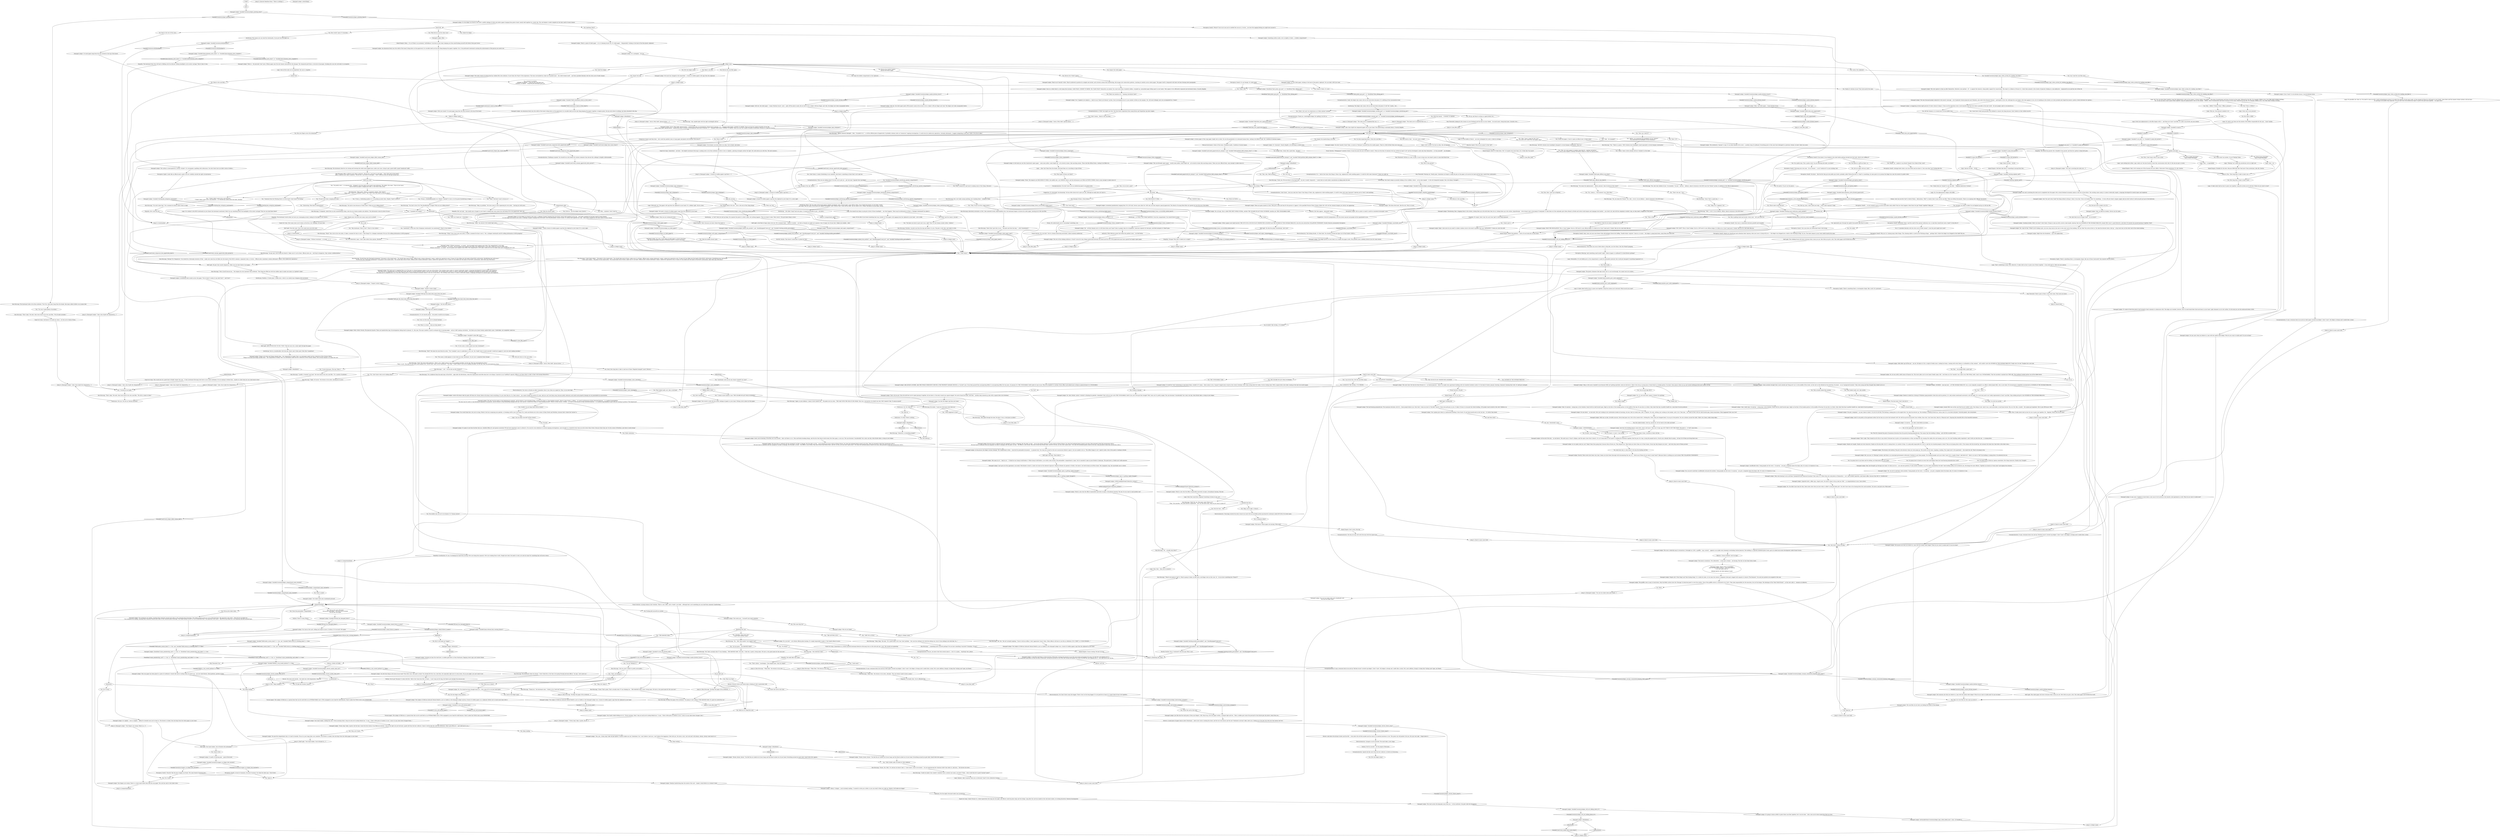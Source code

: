 # INVENTORY / LEDGER OF FAILURE
# Perform a closer inspection of the ledger found in the trash (your official paperwork). Find:
#1. serial number
#2. forms
#3. notes on cases
#4. wife's letter
#5. toilet smell
# ==================================================
digraph G {
	  0 [label="START"];
	  1 [label="input"];
	  2 [label="Kim Kitsuragi: \"Yes, how very childish of you,\" he mumbles. \"In your -- and my -- defence, almost everyone in the RCM uses the *titular* system. In addition to the official alphanumeric.\""];
	  3 [label="Damaged Ledger: Beaten to death by a throng of Villalobos gang-members when him and his partner J. M. (only initials mentioned) answered a call one night. It's a sad story and it isn't really represented in *your* case files. Stop stalling and get to the MURDER AT THE HOOKAH PARLOUR."];
	  4 [label="You: Really stupid."];
	  5 [label="Damaged Ledger: Yeah, really lame. So anyway -- young man, in his twenties, found with his skull busted open. Right on the floor of the hookah parlour. In the middle of the day. No one else is in there. Only client that day. In perfect health too, some kind of movie producer."];
	  6 [label="You: He sucked hookah, stood up, passed out, hit his head on the table and died?"];
	  7 [label="Damaged Ledger: That's right. They trained you for this in cop school. Everyone has to pick a civil specialization so they can keep the city running: fire safety, first aid training, and so on. You took *building safety regulation*. And it tells you that this one -- is coming down."];
	  8 [label="Damaged Ledger: As we speak. And you can't *keep* them from going back, because they all hate you. They despise you. They think you threw them out of their homes. Every day they despise you more -- and every day, more of them go back."];
	  9 [label="Interfacing: ...is *STILL* NOT WHAT HAPPENS. Fuck this compartment. You should throw it away."];
	  10 [label="Damaged Ledger: Variable[\"plaza.tribunal_kim_warning_failure\"]"];
	  11 [label="Variable[\"plaza.tribunal_kim_warning_failure\"]", shape=diamond];
	  12 [label="!(Variable[\"plaza.tribunal_kim_warning_failure\"])", shape=diamond];
	  13 [label="You: Nod and return to the case notes."];
	  14 [label="Damaged Ledger: Variable[\"inventory.ledger_concept_commented_keeping_toilet_paper\"]"];
	  15 [label="Variable[\"inventory.ledger_concept_commented_keeping_toilet_paper\"]", shape=diamond];
	  16 [label="!(Variable[\"inventory.ledger_concept_commented_keeping_toilet_paper\"])", shape=diamond];
	  17 [label="Damaged Ledger: Variable[\"inventory.ledger_maybe_kitchen_tissue\"]"];
	  18 [label="Variable[\"inventory.ledger_maybe_kitchen_tissue\"]", shape=diamond];
	  19 [label="!(Variable[\"inventory.ledger_maybe_kitchen_tissue\"])", shape=diamond];
	  20 [label="Half Light: Your kill count. Yours will surely have your kill count."];
	  21 [label="You: Browse the case files again."];
	  22 [label="justincase"];
	  23 [label="Damaged Ledger: You feel that thing in the back of your head? That little voice, that quiet scream? You already felt this was a bad idea, but especially right now it's even worse. Try as you might, you can't read it now."];
	  24 [label="Damaged Ledger: It's the ledger you found in the trash: a pitiful cabbage of white and yellow papers hanging from plastic board, barely held together by a metal clip. This sad display is made complete by the faint smell of urinal cleaner."];
	  25 [label="Damaged Ledger: It's a metaphor -- for you."];
	  26 [label="You: Browse the *white* papers."];
	  27 [label="You: Maybe it's kitchen tissue? They look exactly the same."];
	  28 [label="Damaged Ledger: Variable[\"whirling.sense_bathroom_smell_smelled\"]"];
	  29 [label="Variable[\"whirling.sense_bathroom_smell_smelled\"]", shape=diamond];
	  30 [label="!(Variable[\"whirling.sense_bathroom_smell_smelled\"])", shape=diamond];
	  31 [label="Damaged Ledger: Variable[\"whirling.kim_hologram_mentioned\"]"];
	  32 [label="Variable[\"whirling.kim_hologram_mentioned\"]", shape=diamond];
	  33 [label="!(Variable[\"whirling.kim_hologram_mentioned\"])", shape=diamond];
	  34 [label="Jump to: [ledger main]"];
	  35 [label="Jump to: [Damaged Ledger: \"The tasks you've completed flow out...\"]"];
	  36 [label="commit hub"];
	  37 [label="Half Light: You like this grimy *murdering*, don't you?"];
	  38 [label="Kim Kitsuragi: \"That's okay.\" He nods, then turns back to his own case files. \"We all make mistakes.\""];
	  39 [label="Drama: Can't you see the *sire* is tired of these... fabrications. *RAC* is clearly what it says on the case files. These are official documents. There is no arguing with *official* documents."];
	  40 [label="Logic: No, the alphanumeric begins with HDB."];
	  41 [label="You: Public indecency."];
	  42 [label="Damaged Ledger: No, that's Burke. Leslie's *schtick* is flashing his genitals, remember? How will you ever solve THE UNSOLVABLE CASE if you can't even get that straight? Well, turns out it's pretty simple. The case becomes *considerably* less comic one day, when Burke takes a swing at your ledger."];
	  43 [label="Inland Empire: That's because you know where this leads to."];
	  44 [label="Damaged Ledger: You see two ticket stubs and a handmade card.\nYou see two ticket stubs."];
	  45 [label="You: \"No.\""];
	  46 [label="You: \"Okay, let's keep it.\""];
	  47 [label="Damaged Ledger: Variable[\"TASK.open_official_case_done\"]"];
	  48 [label="Variable[\"TASK.open_official_case_done\"]", shape=diamond];
	  49 [label="!(Variable[\"TASK.open_official_case_done\"])", shape=diamond];
	  50 [label="Damaged Ledger: Yes -- all that remains now is to fill those forms and *hand* them to people: fines for wrongdoers, interview requests for bad guys, and field autopsies to *dead* guys."];
	  51 [label="Jump to: [ledger main]"];
	  52 [label="Damaged Ledger: Mills has no idea. Invisible assassin. Movie deal gone sour. Girl at the counter did it. Nothing fits. Eerie. Man just dropped dead. So you go to the parlour. You see cushions around the table. Table's low, heavy, really sharp edge..."];
	  53 [label="You: In the apartment I got the call to?"];
	  54 [label="Damaged Ledger: Variable[\"inventory.ledger_white_interfacing_failed_once\"]"];
	  55 [label="Variable[\"inventory.ledger_white_interfacing_failed_once\"]", shape=diamond];
	  56 [label="!(Variable[\"inventory.ledger_white_interfacing_failed_once\"])", shape=diamond];
	  57 [label="Damaged Ledger: The Ledger of (Oblivion Induced) Mental Health is just as shabby as the Damaged Ledger anyway. A bunch of sodden papers on a clipboard. Better not to waste more time with it."];
	  58 [label="Damaged Ledger: Variable[\"TASK.watermark_stand_in_front_done\"]"];
	  59 [label="Variable[\"TASK.watermark_stand_in_front_done\"]", shape=diamond];
	  60 [label="!(Variable[\"TASK.watermark_stand_in_front_done\"])", shape=diamond];
	  61 [label="Damaged Ledger: Variable[\"whirling.necktie_personified\"]  and  CheckEquipped(\"neck_tie\")"];
	  62 [label="Variable[\"whirling.necktie_personified\"]  and  CheckEquipped(\"neck_tie\")", shape=diamond];
	  63 [label="!(Variable[\"whirling.necktie_personified\"]  and  CheckEquipped(\"neck_tie\"))", shape=diamond];
	  64 [label="Damaged Ledger: Variable[\"tc.du_bois\"]  or  Variable[\"tc.name_full_harrier\"]"];
	  65 [label="Variable[\"tc.du_bois\"]  or  Variable[\"tc.name_full_harrier\"]", shape=diamond];
	  66 [label="!(Variable[\"tc.du_bois\"]  or  Variable[\"tc.name_full_harrier\"])", shape=diamond];
	  67 [label="Damaged Ledger: There's a piece of toilet paper -- or is it cleaning tissue? No, it's toilet paper -- *desperately* sticking to the back of the blue plastic clipboard."];
	  68 [label="Damaged Ledger: Mhm, cool toilet paper... I mean kitchen tissue."];
	  69 [label="You: \"It must have been cramping my style.\""];
	  70 [label="You: Forget about it for now -- how is the rest of this thing doing?"];
	  71 [label="Damaged Ledger: Variable[\"plaza.kineema_intro_done\"]  or  Variable[\"plaza.kineema_intro_complete\"]"];
	  72 [label="Variable[\"plaza.kineema_intro_done\"]  or  Variable[\"plaza.kineema_intro_complete\"]", shape=diamond];
	  73 [label="!(Variable[\"plaza.kineema_intro_done\"]  or  Variable[\"plaza.kineema_intro_complete\"])", shape=diamond];
	  74 [label="Empathy: The lieutenant fears this will lead to fiddling with the delicate, folding headlights on his motor carriage. They're dear to him."];
	  75 [label="Jump to: [ledger main]"];
	  76 [label="Damaged Ledger: They're not *exactly* white. They're yellowed in patches by sunlight and alcohol, and covered in dense blue handwriting. Ink escapes into watercolour patterns, reaching its tendrils across entire pages. The paper itself is chequered with faint red lines forming short paragraphs."];
	  77 [label="You: \"Fine, I'll just use this crappy pencil...\""];
	  78 [label="Damaged Ledger: IsKimHere()"];
	  79 [label="IsKimHere()", shape=diamond];
	  80 [label="!(IsKimHere())", shape=diamond];
	  81 [label="Kim Kitsuragi: \"Good. That's a good one...\""];
	  82 [label="Damaged Ledger: U4-sized pages hang from the clip screwed to the top of the board."];
	  83 [label="You: Wait... HDB41? Weren't those: 'Officer, precinct'?"];
	  84 [label="Damaged Ledger: The mural is enormous. Two silhouettes -- a man and a woman -- are kissing. The text cut into their forms reads:"];
	  85 [label="Damaged Ledger: No one cares what you believe in, man with the smelly toilet ledger. What do you want to tackle next? Or are we done?"];
	  86 [label="You: Pick up the ticket stubs."];
	  87 [label="Jump to: [compartmenthub]"];
	  88 [label="You: Open it."];
	  89 [label="You: But it will make me *happy*..."];
	  90 [label="Shivers: COME OUTSIDE."];
	  91 [label="Esprit de Corps: Under Precinct 41, where typewriters fire long into the night, and officers walk the great steps and the bridge. Long after the card has landed in the cold shore waters, its writing dissolved. Material disintegrated."];
	  92 [label="Kim Kitsuragi: \"Okay. Okay.\" He nods. \"It's a good name, but it has *one* problem -- this case has nothing to do with the setting sun. At all. It has nothing to do with that. So...\""];
	  93 [label="You: \"Let me guess -- the HANGED MAN?\""];
	  94 [label="You: \"Yeah, not feeling it.\""];
	  95 [label="Damaged Ledger: Variable[\"inventory.ledger_maybe_kitchen_tissue\"]"];
	  96 [label="Variable[\"inventory.ledger_maybe_kitchen_tissue\"]", shape=diamond];
	  97 [label="!(Variable[\"inventory.ledger_maybe_kitchen_tissue\"])", shape=diamond];
	  98 [label="logic_fix_false"];
	  99 [label="Jump to: [Damaged Ledger: \"Like a fan of gills the chequered p...\"]"];
	  100 [label="Perception (Smell): *Exactly* like the gum wrapper you found. The same brand of chewing gum..."];
	  101 [label="Jump to: [ledger main]"];
	  102 [label="You: Keep reading."];
	  103 [label="Jump to: [case_files_hub]"];
	  104 [label="Jump to: [case_files_hub]"];
	  105 [label="You: He must have sucked a lot of it."];
	  106 [label="Damaged Ledger: This one's bad. Not that far from Precinct 41 -- in Central Jamrock -- there is an eight story apartment building with two hundred residents inside. It's the dead of winter, January. Snowing. Someone's beating their wife. It's half past midnight."];
	  107 [label="Damaged Ledger: Maybe not tonight. Maybe not even tomorrow. Maybe not the day after, but it's coming down. In a matter of days. It is physically impossible for it not to. And the two hundred people in there? They are all going down with it. The woman with the busted lip, the husband who beats her, their kids in the other room..."];
	  108 [label="Damaged Ledger: The drunk in the hallway. The girl in the elevator when you were going up. The youths on the stairs, laughing, smoking. The couple next to the apartment -- who made the call. They're all going to die."];
	  109 [label="Damaged Ledger: Your captain puts them in a half-burned building 10 km South. It's got black mould and no roof, but hey -- it's better than death."];
	  110 [label="You: They looked really cool. Like a rock band."];
	  111 [label="Kim Kitsuragi: \"That's okay.\" He nods, then turns back to his own case files. \"We all do, sooner or later.\""];
	  112 [label="Inland Empire: Usual is boring. We don't do that."];
	  113 [label="Damaged Ledger: Variable[\"TASK.enter_cavern_done\"] == true  and  Variable[\"TASK.return_to_whirling_done\"] == false"];
	  114 [label="Variable[\"TASK.enter_cavern_done\"] == true  and  Variable[\"TASK.return_to_whirling_done\"] == false", shape=diamond];
	  115 [label="!(Variable[\"TASK.enter_cavern_done\"] == true  and  Variable[\"TASK.return_to_whirling_done\"] == false)", shape=diamond];
	  116 [label="Volition: You've got *business* to deal with first. Talk to the Union boss first, at least... I can't stop you for long, but there's just enough of an excuse now."];
	  117 [label="Inland Empire: Below the pathetics -- terror. Do not look into its blue heart."];
	  118 [label="Perception (Smell): Why yes it is! Among many other things. This cleaning tablet is used by the Whirling-in-Rags -- perhaps that's where the ledger was dropped in the toilet? By you."];
	  119 [label="Perception (Smell): Your nose does not understand what it did wrong."];
	  120 [label="Damaged Ledger: Variable[\"yard.trash_concept_apperwork_style_answer\"]"];
	  121 [label="Variable[\"yard.trash_concept_apperwork_style_answer\"]", shape=diamond];
	  122 [label="!(Variable[\"yard.trash_concept_apperwork_style_answer\"])", shape=diamond];
	  123 [label="Conceptualization: What are you talking about? No one's out to get you -- get real man! Upgrade that cop-ledger!"];
	  124 [label="You: What I should do is get back to making sense of this thing. (Discard.)"];
	  125 [label="Kim Kitsuragi: Wordless, he pulls one from the loop and hands it to you. The pen is cold, blue, and ready to write."];
	  126 [label="Damaged Ledger: \"Inspect victim's body.\""];
	  127 [label="Damaged Ledger: Three. The topmost are MISCONDUCT FINES, the middle ones  are STATION CALLS, and the bottommost are FIELD AUTOPSY FORMS. Each is easy enough to make sense of."];
	  128 [label="You: \"Kim, look, *field autopsy*.\""];
	  129 [label="Damaged Ledger: Thin see-through copier paper -- mostly neon yellow, some bright red -- all covered in boxes like marching armies. These are your official forms, easy enough to make sense of..."];
	  130 [label="Damaged Ledger: Variable[\"inventory.ledger_hl_teenage_murder\"]"];
	  131 [label="Variable[\"inventory.ledger_hl_teenage_murder\"]", shape=diamond];
	  132 [label="!(Variable[\"inventory.ledger_hl_teenage_murder\"])", shape=diamond];
	  133 [label="Kim Kitsuragi: He smiles. \"I pray his loved ones never find out.\""];
	  134 [label="Jump to: [board hub]"];
	  135 [label="Damaged Ledger: The plastic shimmers like lapis lazuli, but it is not see-through. You cannot see to its centre..."];
	  136 [label="Jump to: [ledger main]"];
	  137 [label="initials_hub_here"];
	  138 [label="You: MURDER AT THE HOOKAH PARLOUR"];
	  139 [label="Damaged Ledger: What are you waiting for? Just..."];
	  140 [label="Damaged Ledger: Variable[\"inventory.ledger_shivers_threw_away\"]"];
	  141 [label="Variable[\"inventory.ledger_shivers_threw_away\"]", shape=diamond];
	  142 [label="!(Variable[\"inventory.ledger_shivers_threw_away\"])", shape=diamond];
	  143 [label="Endurance: No! No! Hold on."];
	  144 [label="Kim Kitsuragi: \"Ha! Yes.\" He isn't actually laughing. \"I have to tell you officer, I don't appreciate *ironic* titles. Other officers will have to use this as reference. If it's 'IDIOT', or 'COCK FINGER'...\""];
	  145 [label="Kim Kitsuragi: \"Are you sure? I think it's pretty serviceable...\""];
	  146 [label="You: Keep reading."];
	  147 [label="Empathy: It actually. Does. You've offended him."];
	  148 [label="Damaged Ledger: Yeah. So anyway -- young man, in his twenties, found with his skull busted open. Right on the floor of the hookah parlour. In the middle of the day. No one else is in there. Only client that day. In perfect health too, some kind of movie producer."];
	  149 [label="Damaged Ledger: Who knows? Those pages are missing. What next?"];
	  150 [label="Half Light: This toilet paper will show everyone what a bum you are. How little you give a shit. This toilet paper will PUNISH the world."];
	  151 [label="Damaged Ledger: Variable[\"inventory.shittyboolean\"]"];
	  152 [label="Variable[\"inventory.shittyboolean\"]", shape=diamond];
	  153 [label="!(Variable[\"inventory.shittyboolean\"])", shape=diamond];
	  154 [label="You: I'm a police man. This is police work. I'm just following the leads, you know?"];
	  155 [label="You: (Leave it there, it's cool.)"];
	  156 [label="Damaged Ledger: If you *want* it to be kitchen tissue, it can be kitchen tissue."];
	  157 [label="You: Smell the ledger."];
	  158 [label="You: I don't know, it seems foreboding to me somehow. Like there's something in there that's out to get me."];
	  159 [label="You: \"Like -- for example?\""];
	  160 [label="Logic: You should turn them on and get in front of those headlights -- see what happens. There may be information on there, a *halogen watermark* he called it."];
	  161 [label="Kim Kitsuragi: He is not really saying anything. Just standing there -- looking at them."];
	  162 [label="Damaged Ledger: Things to be done and things already done -- the composition of reality. This is an extremely useful tool for a detective of the Citizens Militia.\nThings to be done and things already done -- the composition of reality. This is an extremely useful tool for a detective of the Citizens Militia. Now all that remains is to name the case."];
	  163 [label="You: More?"];
	  164 [label="Kim Kitsuragi: \"Right. Of course.\" He returns to his notes, leaving you to yours."];
	  165 [label="You: \"What happened to him?\""];
	  166 [label="You: What did you say the colour was?"];
	  167 [label="Logic: Every last alphanumeric in the files begins with it -- and these are *your* case files. It's safe to say H.D.B. are your initials."];
	  168 [label="You: I can revisit this. (Put the case files away.)"];
	  169 [label="You: COLLAPSING TENEMENT"];
	  170 [label="Damaged Ledger: In any case, it appears to have been a rare case of civil activity in the Quarter. And agreement as well. What do you want to tackle next?"];
	  171 [label="Damaged Ledger: The case files do not show you finding the author of the design."];
	  172 [label="Damaged Ledger: *He came at us* -- *And at us* -- *I think he was trying to kill Burke-o*. While trying to kill Burke-o, you slowly come around. The permeables' compartment is open. You've smashed it open on poor Burke'o's kneecaps. The good news is, Burke can't walk anymore."];
	  173 [label="Half Light: Kill them. They broke it."];
	  174 [label="Horrific Necktie: That doesn't sound like it's gonna be *fun*."];
	  175 [label="compartmenthub"];
	  176 [label="Half Light: Your hand shakes. You're flushed with adrenaline."];
	  177 [label="You: Put it back."];
	  178 [label="Damaged Ledger: Variable[\"inventory.ledger_shivers_inside_come_out\"]"];
	  179 [label="Variable[\"inventory.ledger_shivers_inside_come_out\"]", shape=diamond];
	  180 [label="!(Variable[\"inventory.ledger_shivers_inside_come_out\"])", shape=diamond];
	  181 [label="Volition: Not for yourself -- for the people of Revachol."];
	  182 [label="Damaged Ledger: \"Kisses, kisses, kisses.\" You feel the air sucked out of your lungs and the blood sucked out of your head. Everything around you gets dark. Small white dots appear..."];
	  183 [label="You: Hold on."];
	  184 [label="Kim Kitsuragi: \"Detective, is everything alright?\""];
	  185 [label="Esprit de Corps: This would also be a good time to finally *name* the case -- if only Lieutenant Kitsuragi were here so you could coordinate. No use naming it without him... maybe at a later time you can come back to this?"];
	  186 [label="Interfacing: The ledger only comes with an old worn-down led pencil. It will *do*, barely... but..."];
	  187 [label="Damaged Ledger: Variable[\"inventory.ledger_concept_pen\"]  or  Variable[\"inventory.ledger_interfacing_pen\"]"];
	  188 [label="Variable[\"inventory.ledger_concept_pen\"]  or  Variable[\"inventory.ledger_interfacing_pen\"]", shape=diamond];
	  189 [label="!(Variable[\"inventory.ledger_concept_pen\"]  or  Variable[\"inventory.ledger_interfacing_pen\"])", shape=diamond];
	  190 [label="You: Can you get high off it?"];
	  191 [label="Damaged Ledger: Yeah, he liked his hookah. Steven was his name."];
	  192 [label="Jump to: [back to main cases hub]"];
	  193 [label="Perception (Smell): Garbage-toilet stink is not your fetish and you know it. Your nose does *not* fucking like this."];
	  194 [label="Damaged Ledger: *Way* cool."];
	  195 [label="Damaged Ledger: Variable[\"TASK.find_your_paperwork_done\"]"];
	  196 [label="Variable[\"TASK.find_your_paperwork_done\"]", shape=diamond];
	  197 [label="!(Variable[\"TASK.find_your_paperwork_done\"])", shape=diamond];
	  198 [label="Damaged Ledger: FACE THE DESOLATION! This is *your* ledger. You're a COP and it's your official ledger. It's filled out in *your* hand and it *stinks* like you too. And looks like you."];
	  199 [label="You: Shut up, nose. I don't need your help -- I don't need *anyone's* help!"];
	  200 [label="Kim Kitsuragi: \"I'm sad to hear that.\" For a moment he doesn't know what to reply."];
	  201 [label="Kim Kitsuragi: \"Okay, no problem.\" He turns away to start organizing his own notes -- leaving you with yours."];
	  202 [label="Damaged Ledger: Variable[\"yard.trash_composure_how_paperwork_style\"]"];
	  203 [label="Variable[\"yard.trash_composure_how_paperwork_style\"]", shape=diamond];
	  204 [label="!(Variable[\"yard.trash_composure_how_paperwork_style\"])", shape=diamond];
	  205 [label="Esprit de Corps: Somewhere -- not here -- the helpful Lieutenant Kitsuragi is making notes in his blue notebook. He tilts it ever so slightly, a glowing rectangle catches the light. He could advise you with this. The next moment..."];
	  206 [label="Damaged Ledger: \"Interview the cafeteria manager.\""];
	  207 [label="You: Inspect the handwriting in the files."];
	  208 [label="Interfacing: You're a swashbuckler with that pen, Harry. And it feels good. Feels like *completion*."];
	  209 [label="Visual Calculus: *Pedagogical* somehow. Brash. It must be yours for you to be able to read it. These are the lines of someone who has written by hand *a lot* and has developed a style only they themselves -- or *you yourself* -- can decipher."];
	  210 [label="Damaged Ledger: Variable[\"inventory.ledger_interfacing_opened_compartment\"]"];
	  211 [label="Variable[\"inventory.ledger_interfacing_opened_compartment\"]", shape=diamond];
	  212 [label="!(Variable[\"inventory.ledger_interfacing_opened_compartment\"])", shape=diamond];
	  213 [label="You: How long does it take to read a case?"];
	  214 [label="You: All that remains is to wreak havoc on the middle class."];
	  215 [label="Damaged Ledger: AKA LESLIE & BURKE, AKA THE PUBLIC INDECENCY DRUNK & THE PROPERTY DAMAGE DRUNK is a *cursed* case. It has been passed from unsuspecting officer to unsuspecting officer for ten years. On January 29, THE UNSOLVABLE CASE made its way to you. Why you accepted it is unclear. Every officer and indeed most civilians in Jamrock know it's UNSOLVABLE."];
	  216 [label="Damaged Ledger: Who do you think?"];
	  217 [label="Jump to: [Damaged Ledger: \"You see two ticket stubs and a hand...\"]"];
	  218 [label="Damaged Ledger: Outside you hear the wind howl. A sudden gale blows in from Martinaise, flapping street signs and window blinds."];
	  219 [label="Jump to: [Damaged Ledger: \"Your fingers are sweaty. There is a...\"]"];
	  220 [label="Jump to: [Damaged Ledger: \"\"Every step I take, it grows. By th...\"]"];
	  221 [label="You: \"THE HANGED MAN.\""];
	  222 [label="You: \"Kim, I have a name for this case.\"\n\"Kim, I'm sorry. Let's name this case again, okay?\""];
	  223 [label="whatnohub"];
	  224 [label="You: Go on."];
	  225 [label="You: I'm gonna have to knock on every door and explain them how load bearing perpendiculars work?"];
	  226 [label="Jump to: [ledger main]"];
	  227 [label="Damaged Ledger: Variable[\"XP.find_a_way_inside_harbour\"] == false"];
	  228 [label="Variable[\"XP.find_a_way_inside_harbour\"] == false", shape=diamond];
	  229 [label="!(Variable[\"XP.find_a_way_inside_harbour\"] == false)", shape=diamond];
	  230 [label="You: (Take it off.)"];
	  231 [label="Damaged Ledger: Variable[\"yard.trash_ledger_didnt_wanna_talk\"]"];
	  232 [label="Variable[\"yard.trash_ledger_didnt_wanna_talk\"]", shape=diamond];
	  233 [label="!(Variable[\"yard.trash_ledger_didnt_wanna_talk\"])", shape=diamond];
	  234 [label="Jump to: [ledger main]"];
	  235 [label="You: \"I speaketh the tongue.\""];
	  236 [label="Kim Kitsuragi: \"Boring? Try *dangerous*. You should do a thorough inventory of that -- make sure some has not fallen into the hands of the RCM's enemies: organized crime, or worse... Official notes sometimes contain informants' names, even undercover operatives.\""];
	  237 [label="You: \"Lieutenant, is this one of the *hologram watermarks* you mentioned?\" (Point to the sticker.)"];
	  238 [label="Damaged Ledger: In the back you see thin translucent copier paper -- some neon yellow, some bright red -- all covered in boxes, like marching armies. These look like official forms, waiting to be filled out..."];
	  239 [label="You: When I get the chance. (Accept.)"];
	  240 [label="Damaged Ledger: Once in a while there's a red stamp that exclaims: CASE FILES; COMMIT TO PAPER. The *CASE FILES* themselves are plenty. You count more than a hundred sodden, crumpled up, earmarked pages falling apart in your hands. They appear to be sufficiently organized and extremely dense, if mostly illegible."];
	  241 [label="Half Light: AND A FUCK YOU TO YOU *TOO*! That last one cuts a slash right through the paper."];
	  242 [label="case_files_hub"];
	  243 [label="Kim Kitsuragi: \"Huh?\" He raises his nose from his notes. \"Two *complex* cases to undertake is a lot, yes. You *really* have to push yourself. I would not suggest it. Lest you start making mistakes.\""];
	  244 [label="Pain Threshold: Written in a rush. In pain. A race to beat your own heart's pulse to some dark finish line."];
	  245 [label="Damaged Ledger: \"Get the body down.\""];
	  246 [label="You: \"Why is that?\""];
	  247 [label="Damaged Ledger: Blue."];
	  248 [label="You: Shake the ledger."];
	  249 [label="You: Open the hidden compartment in the clipboard."];
	  250 [label="You: Variable[\"inventory.ledger_interfacing_opened_compartment\"]"];
	  251 [label="Variable[\"inventory.ledger_interfacing_opened_compartment\"]", shape=diamond];
	  252 [label="!(Variable[\"inventory.ledger_interfacing_opened_compartment\"])", shape=diamond];
	  253 [label="Interfacing: ...is *not* what you end up doing. You squeeze the plastic to slide it open, but nothing happens. Then you bend it some. Then crack it. The god damn thing is stuck."];
	  254 [label="Interfacing: Hmm. The two sides of the board appear slightly misaligned. Like a drawer that's come off the slides. If you *bend* the plastic on your knee, slowly...\nJust relax. The two sides of the board are slightly misaligned. Like a drawer that's come off the slides. All you need to do is *bend* the plastic on your knee, slowly... "];
	  255 [label="Interfacing: ...the slides *snap* back into place. It should be possible to just... you know..."];
	  256 [label="You: Fucking kill yourself you asshole."];
	  257 [label="You: Throw the card in the wind."];
	  258 [label="You: I'll take this outside. [Leave.]"];
	  259 [label="You: \"Go ahead.\""];
	  260 [label="You: \"Solid name.\""];
	  261 [label="Conceptualization: It says: everyone look at me and my *kitchen tissue* covered cop ledger! I don't *care*. My ledger is droopy and it smells like a urinal."];
	  262 [label="Jump to: [Damaged Ledger: \"Like a fan of gills the chequered p...\"]"];
	  263 [label="Kim Kitsuragi: \"Two?\" He raises both eyebrows. \"That's a lot. I didn't mean to say you're making mistakes, by the way. That was presumptuous of me.\"\n\"That's *a lot*. This kind of case load would explain your 'solved cases' tally, on the watermark...\" He stops. \"I didn't mean to say you're making mistakes, by the way. That was presumptuous of me.\""];
	  264 [label="You: \"Lieutenant, have you by any chance *named* our case?\""];
	  265 [label="Damaged Ledger: Variable[\"tc.name_full_harrier\"]"];
	  266 [label="Variable[\"tc.name_full_harrier\"]", shape=diamond];
	  267 [label="!(Variable[\"tc.name_full_harrier\"])", shape=diamond];
	  268 [label="Damaged Ledger: Variable[\"whirling.raphael_said\"]"];
	  269 [label="Variable[\"whirling.raphael_said\"]", shape=diamond];
	  270 [label="!(Variable[\"whirling.raphael_said\"])", shape=diamond];
	  271 [label="Damaged Ledger: It would be *very* interesting to read about these, wouldn't it? I mean -- there seems to be a *square*-shaped entry wound in the victim's forehead. She's been sitting there for weeks. On her rocking chair. With a square hole in her skull, staring at the wall, her mouth agape."];
	  272 [label="Damaged Ledger: Joseph Mills was on this case that he just couldn't solve. Was doing it solo. Said it was a real nutcracker. A real brain-twister. Was on it for, like, a month -- the captain got impatient. Shit or get off the pot, Mills."];
	  273 [label="You: They actually looked like assholes."];
	  274 [label="Esprit de Corps: Somewhere in a station lazareth lieutenant-detective Kitsuragi turns on the side and says: ouch. The wounds are agonizing."];
	  275 [label="Untitled hub (02)"];
	  276 [label="Conceptualization: One day you may still catch the man with the square gun."];
	  277 [label="justincase2"];
	  278 [label="You: The option to sniff was there, so..."];
	  279 [label="Perception (Smell): Torturing your own nose -- for no reason! -- is not *conducive* to case-cracking, bud."];
	  280 [label="You: [Put the ledger away.]"];
	  281 [label="Damaged Ledger: The acidic stench of rotting food has rubbed off on the cellulose. It now forms the *base* of the experience. This base surrounded by a faint air of spoiled meat -- the stuff of death itself! -- and then sprinkled liberally with the citrus zest of toilet cleaner."];
	  282 [label="Kim Kitsuragi: \"I don't know either...\" He points to the ruined notes. \"You should take stock of those, make sure it's all there. Official notes contain informants' names, undercover operatives even. If some of it has fallen into the hands of the RCM's adversaries, bloodletting may well ensue.\"\n\"I don't know either...\" He points to the ruined notes. \"You should take stock of those, make sure it's all there. Official notes contain informants' names, undercover operatives even. If some of it has fallen into the hands of the RCM's adversaries, dark vibes may well ensue.\" "];
	  283 [label="Jump to: [watermarks]"];
	  284 [label="Kim Kitsuragi: \"All RCM vehicles have headlights designed to reveal halogen watermarks. Mine too.\""];
	  285 [label="You: COMMIT TO PAPER.\nCOMMIT TO PAPER -- using the pen Lena gave you.\nCOMMIT TO PAPER -- using the pen lieutenant gave you."];
	  286 [label="You: How much is that -- two new cases a week?"];
	  287 [label="You: I don't wanna... (Back to the case files.)"];
	  288 [label="Damaged Ledger: It's *inornate*. Nearly illegible, yet marching in orderly lines."];
	  289 [label="You: \"A nice brisk pace. The way I like it.\""];
	  290 [label="Damaged Ledger: Variable[\"yard.need_paperwork_for_autopsy\"]  and  Variable[\"TASK.perform_field_autopsy_done\"] == false"];
	  291 [label="Variable[\"yard.need_paperwork_for_autopsy\"]  and  Variable[\"TASK.perform_field_autopsy_done\"] == false", shape=diamond];
	  292 [label="!(Variable[\"yard.need_paperwork_for_autopsy\"]  and  Variable[\"TASK.perform_field_autopsy_done\"] == false)", shape=diamond];
	  293 [label="Damaged Ledger: The rest of the stinking cellulose is *much* worse for wear. Being sandwiched between the board and the rest of the paperwork must have spared the fragile copier paper."];
	  294 [label="the_forms"];
	  295 [label="You: STATION CALL."];
	  296 [label="Kim Kitsuragi: \"Oh, you mean the *titular*. Yes, well... So do I. In our defence -- almost everyone in the RCM does.\""];
	  297 [label="You: \"No. I don't know what you're talking about.\""];
	  298 [label="talking_about_cases"];
	  299 [label="Kim Kitsuragi: \"Rail spike through the head. He died. It was a work place accident.\""];
	  300 [label="Damaged Ledger: Variable[\"plaza.annette_post_cards_explained\"]"];
	  301 [label="Variable[\"plaza.annette_post_cards_explained\"]", shape=diamond];
	  302 [label="!(Variable[\"plaza.annette_post_cards_explained\"])", shape=diamond];
	  303 [label="You: Read a case file."];
	  304 [label="Jump to: [back to main cases hub]"];
	  305 [label="You: Actually, I'm ready to admit I'm not Raphaël and go on with my life."];
	  306 [label="You: I must have voted (and possibly even lobbied) to remove the thing because I don't believe in that rubbish one bit."];
	  307 [label="Damaged Ledger: You would think that, but you're wrong. Where's the fun in exposing your genitals, or breaking stuff in your own home? No, Leslie and Burke are on the corner of Main Street and Perdition, because that's where the *action* is."];
	  308 [label="Damaged Ledger: Without resistance -- or sound -- the two panels move against each other. The compartment is now open.\nWithout resistance -- or sound -- the two panels move against each other. The compartment is now open. Inside you see two ticket stubs.\nWithout resistance -- or sound -- the two panels move against each other. The compartment is now open. Inside you see two ticket stubs and a handmade post card."];
	  309 [label="Shivers: Frisson covers your entire body. A feeling of cold. A persistent chill."];
	  310 [label="Damaged Ledger: Just like that the wind picks it from your fingers. Cold, they let go, the wax paper rustles, a whisper light and low... Then a sudden gust raises the postcard to the drizzle grey sky above. Away from you..."];
	  311 [label="Kim Kitsuragi: \"Huh? Oh, yes. The name, good. What is it?\"\n\"Fine.\" He concedes. \"For inter-district cooperation -- let's try one more time. What do you want to name it?\""];
	  312 [label="Kim Kitsuragi: \"...something more concrete perhaps? Do you have something *concrete*? Mundane. *Usual*.\""];
	  313 [label="Kim Kitsuragi: \"Oh! That's actually what *I* was thinking -- THE HANGED MAN.\" He nods. \"I like that. A good, strong name. We have a very good name for the case now.\""];
	  314 [label="You: \"That's idiotic,\" (mockingly,) \"*the hanged man*. Way too simple.\""];
	  315 [label="You: What was in there?"];
	  316 [label="You: Wait -- was Joseph Mills a good cop?"];
	  317 [label="You: And every day is a day closer to the day the building will fall."];
	  318 [label="Jump to: [ledger main]"];
	  319 [label="You: Okay, you're right, it doesn't."];
	  320 [label="You: I like it, but can't we wreak havoc on *other nations* instead?"];
	  321 [label="Perception (Smell): If you knew it was dunked in the toilet before getting chucked into the trash, why're you sniffing it?"];
	  322 [label="You: Browse the *yellow* papers.\nBrowse the forms again."];
	  323 [label="Damaged Ledger: Variable[\"TASK.style_your_paperwork\"]"];
	  324 [label="Variable[\"TASK.style_your_paperwork\"]", shape=diamond];
	  325 [label="!(Variable[\"TASK.style_your_paperwork\"])", shape=diamond];
	  326 [label="Damaged Ledger: An aluminium block runs the width of the board, biting down on the paperwork. Its crocodile teeth are the only thing keeping the papers together. A regular pencil, the tip worn down to nothing, has been attached to the clip."];
	  327 [label="Kim Kitsuragi: \"It depends. Aside from an anti-counterfeiting stamp, mine has my station number and address. The information varies by date of issue.\""];
	  328 [label="Jump to: [watermarks]"];
	  329 [label="You: \"Hey lieutenant. What is this?\" (Point to the sticker.)"];
	  330 [label="Damaged Ledger: Variable[\"inventory.ledger_logic_hologram\"]"];
	  331 [label="Variable[\"inventory.ledger_logic_hologram\"]", shape=diamond];
	  332 [label="!(Variable[\"inventory.ledger_logic_hologram\"])", shape=diamond];
	  333 [label="Damaged Ledger: Variable[\"inventory.ledger_greeting_done\"]"];
	  334 [label="Variable[\"inventory.ledger_greeting_done\"]", shape=diamond];
	  335 [label="!(Variable[\"inventory.ledger_greeting_done\"])", shape=diamond];
	  336 [label="You: (Count the pages.) I have to open an official case. Is there room?"];
	  337 [label="Physical Instrument: Colour of the irises. Predation marks. Condition of sexual organs."];
	  338 [label="Damaged Ledger: Variable[\"inventory.ledger_forms_inspected\"]"];
	  339 [label="Variable[\"inventory.ledger_forms_inspected\"]", shape=diamond];
	  340 [label="!(Variable[\"inventory.ledger_forms_inspected\"])", shape=diamond];
	  341 [label="Damaged Ledger: The notebook is *annual*, it says '51 on what remains of its cover -- a molten strap of cardboard. Everything prior to this must have belonged to a previous volume. In short: there was more."];
	  342 [label="You: Return to the case files."];
	  343 [label="You: Back to the rest of this mess."];
	  344 [label="You: Horus Debby Berenger?\nHarry Debby Berenger?"];
	  345 [label="You: Those aren't my initials, I'm not *feeling* them."];
	  346 [label="You: The middle class are not to be blamed. It's *human nature*."];
	  347 [label="Jump to: [back to main cases hub]"];
	  348 [label="Damaged Ledger: The words just... *crossed* your mind somehow."];
	  349 [label="You: What?"];
	  350 [label="You: Fall sideways."];
	  351 [label="Kim Kitsuragi: He flips the pages of his notebook. \"I'm going to start calling it THE HANGED MAN. It's good we sorted this out.\""];
	  352 [label="You: Look at the ledger again."];
	  353 [label="Kim Kitsuragi: \"You had to lose because of *dark vibes*? What are you talking about?\""];
	  354 [label="Jump to: [ledger main]"];
	  355 [label="Damaged Ledger: YOU CAN'T! This is *your* ledger. You're a COP and it's your official ledger. It's filled out in *your* hand and it *stinks* like you too. And looks like you."];
	  356 [label="Damaged Ledger: No, he was awful. Awful sense of humour too. The worst jokes you've ever heard. Really rapey. Still -- he'd been on it for *months* now. Said it was THE FINAL CASE. Said it was UNCRACKABLE. That the murderer vanished into THIN AIR. That goddamn hookah parlour was all he talked about."];
	  357 [label="Inland Empire: No, no, no, no..."];
	  358 [label="Jump to: [back to main cases hub]"];
	  359 [label="You: Fine, then. I give up on Raphaël..."];
	  360 [label="Logic: Fine, then -- then you've earned it"];
	  361 [label="Damaged Ledger: IsTHCCookingOrFixed(\"detective_costeau\")"];
	  362 [label="IsTHCCookingOrFixed(\"detective_costeau\")", shape=diamond];
	  363 [label="!(IsTHCCookingOrFixed(\"detective_costeau\"))", shape=diamond];
	  364 [label="Damaged Ledger: Variable[\"tc.harry\"]"];
	  365 [label="Variable[\"tc.harry\"]", shape=diamond];
	  366 [label="!(Variable[\"tc.harry\"])", shape=diamond];
	  367 [label="Tutorial Agent: The Ledger of Oblivion is a special item that can be used both as an INTERACTABLE and a TOOL equipped in your hand for skill bonuses. Find it under the TOOLS tab in your INVENTORY."];
	  368 [label="You: Look at the clipboard."];
	  369 [label="You: Inspect the toilet paper."];
	  370 [label="Jump to: [ledger main]"];
	  371 [label="Empathy: He's not mad -- that smelly mess of paper in your hand is making him worry about the well being of his own paperwork, that's all."];
	  372 [label="You: Cross out the ones you've already finished."];
	  373 [label="Damaged Ledger: Work. Strife. Poverty. The Jamrock Quarter. These are handwritten logs of investigations dating back to January '51, this year. The exact number is hard to estimate due to missing pages -- and an *odd* naming convention -- but there are at least twenty, maybe thirty cases. Undertaken, not completed, mind you."];
	  374 [label="Damaged Ledger: Yes. It appears you employ a... shall we say *robust yet literary* system. Each investigation has its case number written on the margins. Yet, still more tellingly, most are accompanied by a *name*."];
	  375 [label="You: Oh my, and they're written in capital letters too..."];
	  376 [label="Damaged Ledger: Variable[\"TASK.get_the_dead_body_down_from_the_tree\"]"];
	  377 [label="Variable[\"TASK.get_the_dead_body_down_from_the_tree\"]", shape=diamond];
	  378 [label="!(Variable[\"TASK.get_the_dead_body_down_from_the_tree\"])", shape=diamond];
	  379 [label="Inland Empire: Does it? It feels like a *lot*. Or maybe even more than a lot. It feels like *too much*."];
	  380 [label="Damaged Ledger: A monetary penalization ranging from 20 to 250 reál. Severe cases allow for 1000 reál, but that requires special paperwork. The details of issuing these fines are spread out over the rest of the fields."];
	  381 [label="Jump to: [the_forms]"];
	  382 [label="Jump to: [case_files_hub]"];
	  383 [label="Kim Kitsuragi: \"I prefer a *normal* case load.\" He turns back to his own case files. \"It's a matter of methods.\""];
	  384 [label="Jump to: [Damaged Ledger: \"Arson. Petty theft. Spousal abuse -...\"]"];
	  385 [label="Jump to: [Damaged Ledger: \"Arson. Petty theft. Spousal abuse -...\"]"];
	  386 [label="You: \"Kim, my cases appear to employ some kind of... naming convention.\"\n\"Kim, all my cases employ a naming convention similar to what we used on ours.\""];
	  387 [label="Jump to: [Damaged Ledger: \"Like a fan of gills the chequered p...\"]"];
	  388 [label="Damaged Ledger: Something rattles inside, ever so lightly. Is there... a hidden compartment?"];
	  389 [label="You: But what is HDB?"];
	  390 [label="Perception (Smell): A touch of cinnamon, the end of summer. You think the label says: 'Tutti Frutti'."];
	  391 [label="Shivers: A small piece of paper dances above Martinaise -- above slow waves crashing the shore; and the war torn houses and the new *batiments nouveau* alike; above you, looking up to the grey sky with your hair greasy and wet.."];
	  392 [label="Shivers: And above the distant streets and the 8/81 -- even above the old fish market and the church. Its material existence is lost. This great city will pocket it for you. For your own sake -- forget about it."];
	  393 [label="Damaged Ledger: \"Every step I take, it grows. By the time I reach the fuel station it has filled me entirely. I step on the light rail and look back, sparks fall from the bow collector. I know it will be like this until late afternoon, when I get off the 42 -- and walk back to you...\""];
	  394 [label="Jump to: [Ancient Reptilian Brain: \"There is nothing.\"]"];
	  395 [label="Damaged Ledger: IsKimHere()"];
	  396 [label="IsKimHere()", shape=diamond];
	  397 [label="!(IsKimHere())", shape=diamond];
	  398 [label="Jump to: [finalizing_the_case]"];
	  399 [label="You: \"I'm not *feeling* it.\""];
	  400 [label="You: Put the ledger away. [Leave.]"];
	  401 [label="ledgerhub"];
	  402 [label="You: Stop, put it back..."];
	  403 [label="Conceptualization: Sadly, the ledger only comes with an old worn-down led pencil. It's unfitting of this monumental event."];
	  404 [label="Esprit de Corps: God knows I've made my share... he tries not to think of them."];
	  405 [label="You: One last time -- YES."];
	  406 [label="Damaged Ledger: CheckItem(\"union_membership_card\") == true  or  CheckItem(\"union_membership_card_other\") == true"];
	  407 [label="CheckItem(\"union_membership_card\") == true  or  CheckItem(\"union_membership_card_other\") == true", shape=diamond];
	  408 [label="!(CheckItem(\"union_membership_card\") == true  or  CheckItem(\"union_membership_card_other\") == true)", shape=diamond];
	  409 [label="You: Which toilet would that be?"];
	  410 [label="Perception (Smell): Remember when I said the smell of the upstairs bathroom was so rank they should have sent a *poet* to describe it?"];
	  411 [label="Damaged Ledger: IsKimHere()"];
	  412 [label="IsKimHere()", shape=diamond];
	  413 [label="!(IsKimHere())", shape=diamond];
	  414 [label="Kim Kitsuragi: \"In any case, we're lucky you found it. Make sure it's all in there. Official notes are... well they're dangerous, they contain confidentialities.\""];
	  415 [label="Conceptualization: I don't know... have you seen how *basic* that thing is? Basic clip, unglamorous toilet-smelling papers. It could've done with some *pizzazzo*! Anyway, go on. Sorry I said anything."];
	  416 [label="Jump to: [Damaged Ledger: \"A bunch of sodden papers sag from t...\"]"];
	  417 [label="Kim Kitsuragi: \"What?\" He is lost in his own notes. It takes a moment for him to see it. \"That thing? It's a halogen watermark. We use it for adding information to RCM property.\""];
	  418 [label="Damaged Ledger: Oh, and a *cool* piece of toilet paper is stuck to the back.\nOh, and an incredibly cool piece of *kitchen tissue* is stuck to the back."];
	  419 [label="Damaged Ledger: Others appear more light-hearted: THE GUYS ON A COUCH IN AN UNEXPECTED LOCATION and THE MURDER AT THE HOOKAH PARLOUR, even the rare article-free COLLAPSING TENEMENT. Murder features prominently throughout."];
	  420 [label="Electrochemistry: Wish there was one in there about a drug den, you love those. Gets the *blood* pumping."];
	  421 [label="Conceptualization: It's not exactly poetry -- but poetry would be out of place."];
	  422 [label="Logic: ...then *rip* them from the binder, and hand them out. According to type of form."];
	  423 [label="Perception (Sight): All in a print so small it could be considered downright *cute*."];
	  424 [label="You: MISCONDUCT FINE."];
	  425 [label="Conceptualization: You don't have to be an intellectual giant to do police-work."];
	  426 [label="You: That's *it*?"];
	  427 [label="Inland Empire: Probably for the best. Because HDB feels like *bad news* from yesteryear. Like shit, honcho."];
	  428 [label="Logic: It's safe to say those are the initials of the officer responsible for the case -- *your* initials."];
	  429 [label="You: Proceed."];
	  430 [label="You: Pick up the card. (Proceed.)\nPick up the card again -- now that you're outside.\nPick up the card again."];
	  431 [label="Jump to: [compartmenthub]"];
	  432 [label="Damaged Ledger: Variable[\"inventory.ledger_inland_throw_it_away\"]"];
	  433 [label="Variable[\"inventory.ledger_inland_throw_it_away\"]", shape=diamond];
	  434 [label="!(Variable[\"inventory.ledger_inland_throw_it_away\"])", shape=diamond];
	  435 [label="Damaged Ledger: Your hand shakes, holding the card. \"Every morning when I step out and you're asleep behind me,\" it says. \"I find a little piece of sadness in me. I carry it in my chest down Voyager Road...\""];
	  436 [label="Damaged Ledger: The wind carries the keepsake away from you -- to the southwest, the pale violet dot disappears."];
	  437 [label="Kim Kitsuragi: \"Great! That's great. That's actually what *I* was thinking too -- THE HANGED MAN. Good, strong name. We have a very good name for the case now.\""];
	  438 [label="Jump to: [Kim Kitsuragi: \"He flips the pages of his notebook....\"]"];
	  439 [label="Damaged Ledger: No. You should not have thought back at it... Now some of it is on your mind again."];
	  440 [label="Jump to: [back to main cases hub]"];
	  441 [label="You: What can I do?"];
	  442 [label="Kim Kitsuragi: \"No -- actually. Any ideas?\""];
	  443 [label="Damaged Ledger: Variable[\"inventory.ledger_forms_successfully_exited_once\"]"];
	  444 [label="Variable[\"inventory.ledger_forms_successfully_exited_once\"]", shape=diamond];
	  445 [label="!(Variable[\"inventory.ledger_forms_successfully_exited_once\"])", shape=diamond];
	  446 [label="You: Right. On with the murder."];
	  447 [label="Damaged Ledger: Exactly. These notes have been very clear. Seems you have been thorough with documenting this one. So -- which one of these do you want to read *next*? (Because there is nothing you can do about THE COLLAPSING TENEMENT)."];
	  448 [label="You: But?"];
	  449 [label="Jump to: [ledger main]"];
	  450 [label="Endurance: Not you. You are an *eternal machine*."];
	  451 [label="Suggestion: A tool for manipulation. Give the lowest amount and people will be ingratiated to you."];
	  452 [label="Damaged Ledger: Variable[\"XP.ledger_unsolvable_case\"]"];
	  453 [label="Variable[\"XP.ledger_unsolvable_case\"]", shape=diamond];
	  454 [label="!(Variable[\"XP.ledger_unsolvable_case\"])", shape=diamond];
	  455 [label="Jump to: [compartmenthub]"];
	  456 [label="Damaged Ledger: It's just toilet paper, sticking to the back of the plastic clipboard. You can take it off if you want."];
	  457 [label="You: Is \"sprinkled liberally with the citrus zest of toilet cleaner\" a line this poet might have used?"];
	  458 [label="Perception (Smell): Maybe you should pay more attention then? Anyway, what your nose is trying tell you is -- the ledger was dropped into a toilet in the Whirling-in-Rags, by you. The toilet cleaner in your room smells exactly the same."];
	  459 [label="You: \"Someone from the Whirling threw it in the trash? I don't know. I'm boring.\""];
	  460 [label="Kim Kitsuragi: \"Do-eth thou also thorough inventories?\" He points to the ruined notes. \"You should take stock of those. Official notes contain informants' names, undercover operatives even. If some of it has fallen into the hands of the RCM's adversaries, bloodletting may well ensue.\"\n\"Do-eth thou also *thorough inventories*?\" He points to the ruined notes. \"You should take stock of those. Official notes contain informants' names, undercover operatives even. If some of it has fallen into the hands of the RCM's adversaries, dark vibes may well ensue.\""];
	  461 [label="Damaged Ledger: To be honest: you have little to no idea. You're dumb. And alone."];
	  462 [label="You: \"Kim, do you have a pen?\""];
	  463 [label="Damaged Ledger: Variable[\"tc.date_fifty_one\"]"];
	  464 [label="Variable[\"tc.date_fifty_one\"]", shape=diamond];
	  465 [label="!(Variable[\"tc.date_fifty_one\"])", shape=diamond];
	  466 [label="You: \"Two cases a week appears to have been my load, lieutenant. I'm not sure I completed them though.\""];
	  467 [label="Authority: What delicious power hid within this pathetic mess... you feel better."];
	  468 [label="Damaged Ledger: Variable[\"inventory.ledger_empathy_handwriting\"]"];
	  469 [label="Variable[\"inventory.ledger_empathy_handwriting\"]", shape=diamond];
	  470 [label="!(Variable[\"inventory.ledger_empathy_handwriting\"])", shape=diamond];
	  471 [label="You: \"That's the one.\" (Lie.)"];
	  472 [label="You: \"I seem to have named a case \"THE SQUARE BULLET HOLE MURDERS.\""];
	  473 [label="Logic: *Feeling* isn't really the jurisdiction we're in right now."];
	  474 [label="Inland Empire: Yeah, we're staying out of this business for now. HDB is *bad news* from yesteryear. It's shit, honcho."];
	  475 [label="Logic: It takes about half an hour to piece one together, using the system you've devised. Where do you want to start?"];
	  476 [label="You: I think what you *meant* to say was RAC -- *Raphaël Ambrosius Costeau*."];
	  477 [label="Jump to: [back to main cases hub]"];
	  478 [label="You: THE COUCH IN AN UNEXPECTED LOCATION"];
	  479 [label="Damaged Ledger: Leslie will always take his pants off when he's drunk. Burke will always trash everything. It's just what they do. It is their nature -- you cannot change the nature of a man. And you can't lock them away, because public indecency and small-scale property damage are not punishable by incarceration."];
	  480 [label="Damaged Ledger: In the process the ledger sustains damage. The compartment within -- reserved for permeable documents -- is jammed shut. You stop your assault on the now unconscious Burke to open it, but are unable to do so. *The officer began to cry*, reports Leslie, who at this point is tending to Burke."];
	  481 [label="Damaged Ledger: Which is also why the officer responsible (narrowly) escapes a disciplinary hearing. The end. Do you want to read another one?"];
	  482 [label="Damaged Ledger: Thin wax paper has been glued to a piece of cardboard. Sounds like leaves rustling when you pick it up -- you see violet flowers, floral patterns, patches of glue."];
	  483 [label="Damaged Ledger: A merciful wind blows in from the Bay of Revachol, dusting the ground at your feet and raising newspapers far away. You feel the card slipping into it...\nNo! A merciful wind blows in from the Bay of Revachol, dusting the ground at your feet and raising newspapers far away. You feel the card slipping into it... now that you're out! Let go..."];
	  484 [label="You: What's inside?"];
	  485 [label="You: Throw the card in the wind."];
	  486 [label="Damaged Ledger: Your hands shake holding on to it. \"Every morning, when I step out and you're asleep behind me,\" it says. \"I find a little piece of sadness in me. I carry it in my chest down Voyager road...\""];
	  487 [label="You: \"THE SETTING SUN.\""];
	  488 [label="Damaged Ledger: Variable[\"XP.read_the_damaged_letter\"]"];
	  489 [label="Variable[\"XP.read_the_damaged_letter\"]", shape=diamond];
	  490 [label="!(Variable[\"XP.read_the_damaged_letter\"])", shape=diamond];
	  491 [label="Damaged Ledger: You stare at the card, willing your hand to move. It refuses. It's too much. Not again."];
	  492 [label="Interfacing: Needless. It looks great. Unlike yours, which is an unholy mass dripping with excrement."];
	  493 [label="You: Don't mention it."];
	  494 [label="Logic: Harry Du Bois -- H.D.B."];
	  495 [label="You: Wait -- how?"];
	  496 [label="You: And what was he *doing* there -- for six hours?"];
	  497 [label="You: If it hasn't, it won't. I was wrong."];
	  498 [label="Damaged Ledger: Insufferable dicks. Young people are the worst.  So anyway -- you got a complaint about the damn sofa. Or couch. Or whatever it was."];
	  499 [label="Damaged Ledger: ...while a bunch of sodden papers sag from the clipboard in your hand. It's a sorry sight."];
	  500 [label="Damaged Ledger: Variable[\"inventory.ledger_open_to_getting_raphel_thought\"]"];
	  501 [label="Variable[\"inventory.ledger_open_to_getting_raphel_thought\"]", shape=diamond];
	  502 [label="!(Variable[\"inventory.ledger_open_to_getting_raphel_thought\"])", shape=diamond];
	  503 [label="Damaged Ledger: Which is also why the officer responsible (narrowly) escapes a disciplinary hearing. The end."];
	  504 [label="Jump to: [case_files_hub]"];
	  505 [label="Jump to: [ledger main]"];
	  506 [label="Damaged Ledger: Variable[\"inventory.ledger_perception_toilet\"]"];
	  507 [label="Variable[\"inventory.ledger_perception_toilet\"]", shape=diamond];
	  508 [label="!(Variable[\"inventory.ledger_perception_toilet\"])", shape=diamond];
	  509 [label="You: \"I think I didn't want to be a cop anymore.\"\n\"I think I didn't want to be a cop anymore -- so I flushed my career down the toilet, literally.\""];
	  510 [label="You: \"It has a.. foreboding quality to it. Maybe I *needed* to lose it, for the great bloodletting to begin...\""];
	  511 [label="Empathy: He's sorry for you."];
	  512 [label="Kim Kitsuragi: \"Yes.\" There is a pause. \"RCM vehicles have headlights tuned especially to reveal halogen watermarks.\""];
	  513 [label="Jump to: [Damaged Ledger: \"A bunch of sodden papers sag from t...\"]"];
	  514 [label="Damaged Ledger: Variable[\"inventory.ledger_no_toilet_paper\"]"];
	  515 [label="Variable[\"inventory.ledger_no_toilet_paper\"]", shape=diamond];
	  516 [label="!(Variable[\"inventory.ledger_no_toilet_paper\"])", shape=diamond];
	  517 [label="Damaged Ledger: Variable[\"inventory.ledger_logic_hologram\"]"];
	  518 [label="Variable[\"inventory.ledger_logic_hologram\"]", shape=diamond];
	  519 [label="!(Variable[\"inventory.ledger_logic_hologram\"])", shape=diamond];
	  520 [label="Damaged Ledger: Not good. A bunch of sodden papers sags from the clipboard in your hand."];
	  521 [label="Logic: Once all the tasks are accomplished, the case is complete."];
	  522 [label="Rhetoric: But they appear... pleasantly vague."];
	  523 [label="Kim Kitsuragi: \"Well... so do I. In our defence, officer, almost everyone in the RCM does.\""];
	  524 [label="Jump to: [board hub]"];
	  525 [label="Jump to: [You: \"How long does it take to read a cas...\"]"];
	  526 [label="You: Hram Darjan Binzakin?\nHarry Darjan Binzakin?"];
	  527 [label="Logic: Yes! You can piece them together using the alphanumeric code on the margin. It always begins with HDB41, then date of initialization and time of arrival on the scene. Followed by the title. For example: HDB41120117:00 (THE NEXT WORLD MURAL).\nYes! At last you find a way to piece them together using the alphanumeric code on the margin -- HDB41, date of initialization and time of arrival on the scene. Followed by the title. For example: HDB41120117:00 (THE NEXT WORLD MURAL)."];
	  528 [label="Logic: Forty one is your precinct."];
	  529 [label="You: THE UNSOLVABLE CASE"];
	  530 [label="You: B) KEEP THE MURAL, IT IS RIGHT"];
	  531 [label="Logic: Can you keep *yourself* off the streets?"];
	  532 [label="Damaged Ledger: He must have it confused with the *property* he likes to damage. But the joke's on him -- you're also drunk. Drunk out of your mind on Potent Pilsner. You slam the hardened plastic board in his face; then proceed to beat him unconscious with it.\nHe must have it confused with the *property* he likes to damage. But the joke's on him -- the officer is also drunk. Way more drunk than Burke there, and let's be fair, you also have *party eyes*. You slam the hardened plastic board in his face, then proceed to beat him unconscious with it."];
	  533 [label="Logic: Permeables. It's not hidden per se, the compartment is made for permeable materials that would get damaged if something happened to it."];
	  534 [label="Half Light: A hot flash of rage comes over you. For a moment there -- before it recedes -- you feel as though you might just squeeze a tear of anger out of your duct. Makes you wonder... why?"];
	  535 [label="You: Wait... somehow I don't want to."];
	  536 [label="You: Keep reading."];
	  537 [label="Jump to: [You: \"Keep reading.\"]"];
	  538 [label="Damaged Ledger: Variable[\"inventory.ledger_compartment_main_reached\"]"];
	  539 [label="Variable[\"inventory.ledger_compartment_main_reached\"]", shape=diamond];
	  540 [label="!(Variable[\"inventory.ledger_compartment_main_reached\"])", shape=diamond];
	  541 [label="You: \"SHIT ON A STICK.\""];
	  542 [label="Kim Kitsuragi: \"Oh... Well, then maybe I can suggest one?\""];
	  543 [label="Kim Kitsuragi: \"THE HANGED MAN.\""];
	  544 [label="Jump to: [Kim Kitsuragi: \"\"Okay then.\" He returns to his note...\"]"];
	  545 [label="fix_it_hub"];
	  546 [label="Jump to: [Half Light: \"Your hand shakes. You're flushed wi...\"]"];
	  547 [label="Damaged Ledger: No one enters -- no one exits. He's just sucking on his watermelon hookah all morning, all noon, like he usually does. (He's a regular). No calls, nothing. Just sucking on the hookah, until 15.45. Then bam -- he's dead on floor with his skull busted open, blood everywhere. What happened? How can it be?"];
	  548 [label="Damaged Ledger: That's all you got. From the half hour you've spent piecing it together, all you know is: the entry wound was square-shaped. You never found the bullet. And then -- another body showed up. Also with a square hole in his forehead."];
	  549 [label="You: A sequence killer?"];
	  550 [label="Empathy: Strange? Why does it make you so angry?"];
	  551 [label="You: Slide the drawer open."];
	  552 [label="Esprit de Corps: How many years you've been on the force, he's thinking. It'll have that."];
	  553 [label="Inland Empire: Still feels like there's *something* missing from that..."];
	  554 [label="You: Maybe, uh -- maybe it's my fetish? Maybe? Ever think of that, nose?"];
	  555 [label="Damaged Ledger: A bunch of sodden papers sag from the clipboard in your hand. It's a sorry sight."];
	  556 [label="Kim Kitsuragi: \"You had to lose it for *the bloodletting* to begin? What are you talking about?\""];
	  557 [label="Kim Kitsuragi: After a while he can't take it anymore. \"Excuse me, I just have to ask again -- *how* did it get in the trash?\"\nAfter a while he can't take it anymore. \"Excuse me, I just have to ask again -- *how* could you have let this get tossed out?\""];
	  558 [label="smell_the_trash"];
	  559 [label="Perception (Sight): Looks like an official mark, made to be low visibility outside the right circumstances."];
	  560 [label="Kim Kitsuragi: \"What?\" He is lost in his own notes. It takes a moment for him to see it. \"Yes, a halogen watermark used for adding information to RCM property.\""];
	  561 [label="Kim Kitsuragi: \"Okay.\" He returns to his neatly kept notes..."];
	  562 [label="Damaged Ledger: CheckItem(\"kind_green_ape_pen\")  or  CheckItem(\"blue_oblong_pen\")"];
	  563 [label="CheckItem(\"kind_green_ape_pen\")  or  CheckItem(\"blue_oblong_pen\")", shape=diamond];
	  564 [label="!(CheckItem(\"kind_green_ape_pen\")  or  CheckItem(\"blue_oblong_pen\"))", shape=diamond];
	  565 [label="Jump to: [Damaged Ledger: \"You start scratching the tasks you'...\"]"];
	  566 [label="You: FIELD AUTOPSY."];
	  567 [label="Pain Threshold: Wearing out. Nearly gone. Sometimes he forgets to keep the pen on the paper as he moves his hand and the lines vanish from underneath..."];
	  568 [label="Damaged Ledger: Arson. Petty theft. Spousal abuse -- handwritten logs on investigations dating back to January, ´51 -- stamped CASE FILES, COMMIT TO PAPER. These are the last couple of months of your life.\nArson. Petty theft. Spousal abuse -- handwritten logs on dozens of investigations date back to January, '51 -- stamped CASE FILES; COMMIT TO PAPER. These are your last couple of months in Revachol, Precinct 41, Jamrock Quarter. "];
	  569 [label="Kim Kitsuragi: \"Again, in your defence, I seem to have named one...\" He peeks into his notes. \"THE MAN WITH THE HOLE IN HIS HEAD. That was a real person, his death was real. Still I named it that. To amuse myself.\""];
	  570 [label="You: Peek inside."];
	  571 [label="Damaged Ledger: Variable[\"inventory.ledger_logic_white_system_for_reading_case_files\"]"];
	  572 [label="Variable[\"inventory.ledger_logic_white_system_for_reading_case_files\"]", shape=diamond];
	  573 [label="!(Variable[\"inventory.ledger_logic_white_system_for_reading_case_files\"])", shape=diamond];
	  574 [label="Logic: Yeah... no."];
	  575 [label="You: And HDB..."];
	  576 [label="Damaged Ledger: People call it *that thing* and *that fucking thing*. It’s visible for miles. In two days the station's complaints desk gets clogged with requests to remove *The Bummer*. You and your partner are assigned to the case."];
	  577 [label="You: Read on."];
	  578 [label="Damaged Ledger: Variable[\"inventory.ledger_half_anger_compartment\"]"];
	  579 [label="Variable[\"inventory.ledger_half_anger_compartment\"]", shape=diamond];
	  580 [label="!(Variable[\"inventory.ledger_half_anger_compartment\"])", shape=diamond];
	  581 [label="Damaged Ledger: Familiar handwriting lines the inside of the card -- looped, round letters in a woman's hand."];
	  582 [label="Damaged Ledger: IsKimHere()"];
	  583 [label="IsKimHere()", shape=diamond];
	  584 [label="!(IsKimHere())", shape=diamond];
	  585 [label="Kim Kitsuragi: \"Furies. Yes. Well.\" It's obvious he doesn't like it. \"I don't know. I have to be honest -- I'm not experiencing the *internal strife* that refers to. And also...\" He furrows his brow."];
	  586 [label="Jump to: [Kim Kitsuragi: \"He flips the pages of his notebook....\"]"];
	  587 [label="Damaged Ledger: Variable[\"tc.turn_off_tutorial_node\"]"];
	  588 [label="Variable[\"tc.turn_off_tutorial_node\"]", shape=diamond];
	  589 [label="!(Variable[\"tc.turn_off_tutorial_node\"])", shape=diamond];
	  590 [label="Jump to: [Damaged Ledger: \"Like a fan of gills the chequered p...\"]"];
	  591 [label="Damaged Ledger: You start scratching the tasks you've completed onto the paper with a brash freehand uncannily similar to the rest of the letters. The wording comes easily, it's almost robotically simple; a language developed for mental rigour and simplicity:"];
	  592 [label="Damaged Ledger: Smoking hookah. Didn't you hear? I don't know. Trying to come up with a movie script maybe. Anyway, that was MURDER AT THE HOOKAH PARLOUR, Joseph Mills wasn't a good detective, and about 30 minutes has passed piecing it together. Next?"];
	  593 [label="Damaged Ledger: And it's not pretty in the apartment either. By the time you arrive the husband's left. His wife has got her lip busted, face swollen. Eyes shut. Can't leave him, they're a *financial unit*. Enjoying this beautiful life in this beautiful tenement."];
	  594 [label="You: I'm gonna have to find my captain somewhere, first thing tomorrow. Maybe even *tonight*."];
	  595 [label="Jump to: [back to main cases hub]"];
	  596 [label="You: And when it does, everyone in there will die."];
	  597 [label="Damaged Ledger: 100000000000%"];
	  598 [label="Damaged Ledger: At the end of the day -- no one knows. The math says it *must* collapse. And the optics show that it doesn't. It's as if some kind of *evil spirit* is holding the tenement together, like the jaws of a trap. Luring the people back in. One by one. Already they're going... At least 40 of them are living there now."];
	  599 [label="Jump to: [Damaged Ledger: \"Without resistance -- or sound -- t...\"]"];
	  600 [label="Damaged Ledger: The Ledger of (Oblivion Induced) Mental Health is just as shabby as the Damaged Ledger was: a bunch of sodden papers sags from the clipboard in your hand."];
	  601 [label="Damaged Ledger: \"Kisses, kisses, kisses.\" You feel the air sucked out of your lungs and the blood sucked out of your head. Everything around you gets dark. Small white dots appear..."];
	  602 [label="Logic: Maybe yours will have how many cases you've solved?"];
	  603 [label="Damaged Ledger: Variable[\"plaza.kineema_sylvie_flushed_paperwork\"]"];
	  604 [label="Variable[\"plaza.kineema_sylvie_flushed_paperwork\"]", shape=diamond];
	  605 [label="!(Variable[\"plaza.kineema_sylvie_flushed_paperwork\"])", shape=diamond];
	  606 [label="You: Inspect the clip."];
	  607 [label="Damaged Ledger: Variable[\"inventory.ledger_maybe_kitchen_tissue\"]"];
	  608 [label="Variable[\"inventory.ledger_maybe_kitchen_tissue\"]", shape=diamond];
	  609 [label="!(Variable[\"inventory.ledger_maybe_kitchen_tissue\"])", shape=diamond];
	  610 [label="Conceptualization: It says: everyone look at me and my toilet paper covered cop ledger! I don't *care*. My ledger is droopy and it smells like a urinal. Not a new addition, though. So keep that *styling case* open, my friend..."];
	  611 [label="You: Not really."];
	  612 [label="Composure: Easier said than done -- how could this pathetic mess of copy paper and plastic ever become *très disco*?\""];
	  613 [label="Conceptualization: It is -- look at how basic that thing is! Basic clip, unglamorous toilet-smelling papers. It could do with some *pizzazzo*\" Cheer you right up."];
	  614 [label="You: Run your finger across the aluminium."];
	  615 [label="Kim Kitsuragi: Absolutely motionless at first, then animated slowly, imperceptibly even, the lieutenant begins to browse his notes again. Leaving you to the case files."];
	  616 [label="You: (Back to the case files.)"];
	  617 [label="Logic: A lot? A little? You have no idea, this all depends."];
	  618 [label="Jump to: [case_files_hub]"];
	  619 [label="Damaged Ledger: These are quite sinister in tone. They give a date and time for the person to 'appear' at the specified Precinct Police Station. Below the 'call' are the criminal charges you risk by 'not appearing'."];
	  620 [label="Jump to: [Damaged Ledger: \"Arson. Petty theft. Spousal abuse -...\"]"];
	  621 [label="Kim Kitsuragi: \"You mean the alphanumeric -- officer, precinct, time of arrival at the scene?\""];
	  622 [label="Logic: I got nothing here either. Logic really isn't the best faculty to have this conversation with, But it's the one you got, so sorry."];
	  623 [label="Logic: It's possible: yes. Easy: no. You need to come up with a small archaeological system to re-order the remains of your past works. At the moment all they do is fall apart in your hands. Some dates and the numeric titular system is all you have.\nIt's proving to be harder than expected. You just don't have the intellectual rigour to patch the quilt back together -- try again later?"];
	  624 [label="Jump to: [ledger main]"];
	  625 [label="Damaged Ledger: Good, you're learning. If the files are to be trusted -- that's all there is to it. That and Burke breaking things. And the fact that they're both drunk. But then again, so are you. The case becomes *considerably* less comic one day, when Burke takes a swing at your ledger."];
	  626 [label="Damaged Ledger: Can't get out of his apartment. An invalid. With Burke to tend to, Leslie cuts back on the indecent exposure. Maybe he flashes his genitals to Burke, who knows, but both drunks are off the street. The complaints stop, the unsolvable case is solved."];
	  627 [label="Jump to: [ledger main]"];
	  628 [label="You: Who were they for?"];
	  629 [label="Damaged Ledger: Two octopuses are smiling, reaching their tentacles toward each other in the coloured pencil drawings. The tickets permit access to a zoo in Revachol East. The aquarium costs extra -- these let you go there too.\nTwo octopuses are smiling, reaching their tentacles toward each other in the coloured pencil drawings. The tickets permit access to a zoo in Revachol East. The aquarium costs extra -- they let you go there too. You should go and kill yourself there."];
	  630 [label="Shivers: LET GO."];
	  631 [label="Damaged Ledger: Two ticket stubs and a handmade postcard."];
	  632 [label="Damaged Ledger: Variable[\"inventory.ledger_electrochem_minigrip\"]"];
	  633 [label="Variable[\"inventory.ledger_electrochem_minigrip\"]", shape=diamond];
	  634 [label="!(Variable[\"inventory.ledger_electrochem_minigrip\"])", shape=diamond];
	  635 [label="Electrochemistry: Synapses can be rerouted. The mind takes a new shape."];
	  636 [label="Kim Kitsuragi: \"Okay then.\" He returns to his notes, abruptly. \"The case doesn't need to have a name.\""];
	  637 [label="Damaged Ledger: Variable[\"inventory.wrapper_no_ledger_hub_reached\"]"];
	  638 [label="Variable[\"inventory.wrapper_no_ledger_hub_reached\"]", shape=diamond];
	  639 [label="!(Variable[\"inventory.wrapper_no_ledger_hub_reached\"])", shape=diamond];
	  640 [label="Jump to: [back to main cases hub]"];
	  641 [label="Jump to: [ledger main]"];
	  642 [label="Damaged Ledger: You jam the compartment shut, it's hard to breathe. The air in your lungs feels sour somehow. The drawer is locked, blue ink drips from the white pages in your hand."];
	  643 [label="Jump to: [Damaged Ledger: \"The tasks you've completed flow out...\"]"];
	  644 [label="Logic: Harrier Du Bois -- H.D.B."];
	  645 [label="Damaged Ledger: MURDER -- tam-tam-tam! -- AT THE HOOKAH PARLOUR! was a case originally assigned to an officer called Joseph Mills, who is now dead. Of circumstances completely unconnected to MURDER AT THE HOOKAH PARLOUR."];
	  646 [label="Damaged Ledger: Okay, so the case is handed to you because Mills isn't getting anywhere. And you look into it. Here's the set-up: A young man is found dead in a hookah parlour. You know, those places where you go and smoke bubblegum-flavoured vapour all day."];
	  647 [label="You: Really cool."];
	  648 [label="Damaged Ledger: No, it's soot and water vapour. It doesn't do anything."];
	  649 [label="You: I'm gonna have to go home and do nothing, not think about this ever again."];
	  650 [label="Damaged Ledger: They were leaving it out in all these *unexpected and whimsical locations* they took it to. Where they also took photos of themselves -- on it. And smoked cigarettes. And drank coffee, because they felt it's *intellectual*."];
	  651 [label="Damaged Ledger: No, you don't -- not without official police backup. It's simply impossible to open it. Your hands refuse to move."];
	  652 [label="Pain Threshold: There's pain in there, if you want some. That much you know."];
	  653 [label="You: How would I open it? (Conclude.)"];
	  654 [label="Damaged Ledger: You don't exactly *close* them, so much as *distance* yourself from the smelly papers. They're a little further from your nose now."];
	  655 [label="Tutorial Agent: The Ledger of Oblivion is a special item that can be used both as an INTERACTABLE and a TOOL equipped in your hand for skill bonuses. Find it under the TOOLS tab in your INVENTORY."];
	  656 [label="You: Anything *else*?"];
	  657 [label="Damaged Ledger: Variable[\"inventory.ledger_maybe_kitchen_tissue\"]"];
	  658 [label="Variable[\"inventory.ledger_maybe_kitchen_tissue\"]", shape=diamond];
	  659 [label="!(Variable[\"inventory.ledger_maybe_kitchen_tissue\"])", shape=diamond];
	  660 [label="Damaged Ledger: Still wet, the toilet paper -- I mean *kitchen tissue*, sorry -- peels off the plastic easily. All you have to do is shake it off your finger, and voilà, the ledger now looks (marginally) better."];
	  661 [label="Kim Kitsuragi: The lieutenant observes you raising and lowering the toilet-water-logged mass under your nose, trying to get a good whiff. A good *analytical* whiff."];
	  662 [label="You: \"It has a.. foreboding quality to it. I'm picking up dark vibes. Maybe I *had* to lose it?\""];
	  663 [label="Damaged Ledger: The surface is interrupted by a silvery *sticker*. It's rectangular, sparkling with iridescence. You don't know how you didn't notice it before..."];
	  664 [label="You: \"That's all, thank you.\" (Conclude.)"];
	  665 [label="You: Enough of these. (Close forms.)"];
	  666 [label="You: Let it be."];
	  667 [label="Kim Kitsuragi: \"Good, yes. We can return to the dead body -- by now it smells *exquisite*...\" Looks like he would rather concentrate on taking notes for now."];
	  668 [label="You: I'm done inspecting these. (Close the case files.)"];
	  669 [label="Reaction Speed: What do you mean? Is that *all*?"];
	  670 [label="You: Wow. I don't know what to say to that."];
	  671 [label="Logic: That... is improbable."];
	  672 [label="Damaged Ledger: This one is relatively easy to reconstruct. Overnight on 12/02. a graffito -- nay, a mural! -- appears on an eight story tenement overlooking Central Jamrock. The building is a sparsely inhabited ghost tower, part of a failed real estate development called Grand Couron."];
	  673 [label="Damaged Ledger: The nine thousand people subjected to the mural’s message -- all of Lakeside (Central Jamrock) and Villalobos, plus half of the Eminent Domain -- participate in the vote. Although the case begins with what appears to be a lot of rumbling on the streets as to how juvenile and stupid the mural is, given a choice between two options..."];
	  674 [label="Electrochemistry: You were so drunk you didn't remember what it was when you signed on. That, or you were high."];
	  675 [label="You: Couldn't we just keep them off the streets?"];
	  676 [label="Damaged Ledger: \"You, you... Every step I take will get lighter. It almost makes me run! Sometimes I do. I can't believe I met you. I can't believe the happiness I feel with you. You have a vast, vast soul and I will always, always, always come back to it.\""];
	  677 [label="Endurance: To what? There's nothing..."];
	  678 [label="Empathy: He really likes that name."];
	  679 [label="Jump to: [ledger main]"];
	  680 [label="You: \"I'm pretty sure I -- or someone else -- dropped it into the toilet in my hostel room bathroom. The tablet's the same.\" (Tap on your nose.)\n\"Sylvie found my papers clogging the toilet, so she threw them away.\""];
	  681 [label="Half Light: Oh god, that sounds dangerous. Make sure you don't throw it out again."];
	  682 [label="Damaged Ledger: Variable[\"inventory.ledger_cases_unlocked\"]"];
	  683 [label="Variable[\"inventory.ledger_cases_unlocked\"]", shape=diamond];
	  684 [label="!(Variable[\"inventory.ledger_cases_unlocked\"])", shape=diamond];
	  685 [label="Damaged Ledger: Variable[\"inventory.ledger_forms_counter\"] >=3"];
	  686 [label="Variable[\"inventory.ledger_forms_counter\"] >=3", shape=diamond];
	  687 [label="!(Variable[\"inventory.ledger_forms_counter\"] >=3)", shape=diamond];
	  688 [label="Damaged Ledger: But, you see, it's *freezing* outside. And there is no municipal government in Revachol. Nowhere to put these people. Two hundred people can't go to their *aunt's for a couple of days*. And above all -- there is no one to *tell* the building is coming down. No authority but you."];
	  689 [label="You: And then what?"];
	  690 [label="You: They looked really cool. Like models."];
	  691 [label="Inland Empire: Don't worry. One day."];
	  692 [label="Horrific Necktie: Fun is *outlawed* with this guy. What a narc."];
	  693 [label="Logic: Does that sound like a Raphaël Something Costeau to you, sir?"];
	  694 [label="Kim Kitsuragi: The lieutenant clears his throat. \"I don't think this is the time to be going through personal affects,\" he says. \"Let's move on.\""];
	  695 [label="Perception (Smell): Your nose is somewhere between grateful and resentful."];
	  696 [label="Damaged Ledger: Still wet, the toilet paper peels off the plastic easily. All you have to do is shake it off your finger and voila! The ledger now looks (marginally) better."];
	  697 [label="You: \"Yeah, I still don't want to discuss it.\""];
	  698 [label="Conceptualization: Challenge accepted. You should be on the lookout for stylistic elements that elevate this cabbage to heights unforeseeable."];
	  699 [label="Kim Kitsuragi: \"Okay, good.\" There is a moment's silence. \"But *why*?\"\n\"Okay, good.\" There is a moment's silence. \"But *why* were they there in the first place?\""];
	  700 [label="Logic: It is similar to the RCM watermark on your blazer the lieutenant mentioned. Didn't he say something about the headlights of his motor carriage? That you can read these there?"];
	  701 [label="You: \"Can I have one?\""];
	  702 [label="Conceptualization: A *title* one might say even. One that draws inspiration from snoop fiction and Vespertine cop show staples."];
	  703 [label="You: What types of forms are there?"];
	  704 [label="You: \"No, I mean a... *non-numeric* one. With titles.\""];
	  705 [label="Damaged Ledger: Right, what more do you need? A rubber condom stuck to the back? A graffito that says 'DEFEATED'? I think you catch the drift."];
	  706 [label="Perception (Sight): There's something there. A rectangular shape, like a card. Or a postcard..."];
	  707 [label="Jump to: [ledger main]"];
	  708 [label="Logic: Why yes. Your precinct number is 41."];
	  709 [label="You: Wait! What is HDB41?"];
	  710 [label="Damaged Ledger: TRUE LOVE IS POSSIBLE
ONLY IN THE NEXT WORLD -- FOR NEW PEOPLE
IT IS TOO LATE FOR US

WREAK HAVOC ON THE MIDDLE CLASS"];
	  711 [label="Damaged Ledger: The graffito crew is easy to track down. Only the Belles Lettres have the *literage* of industrial paint to cover the surface. (One of the graffito artists is rumoured to be *rich*.) They take responsibility for the execution, but not the design. The ideologue of the *Next World Mural* -- as the crew calls it -- remains an unknown."];
	  712 [label="Damaged Ledger: The only way for Leslie to stop displaying his genitals, and for Burke to stop attacking things, would be for them to *stop drinking alcohol*. Which in their forties, or fifties -- it's hard to tell because of their distorted features -- is a medical improbability.\nThe only way for Leslie to stop flashing his genitals to by-passers, and for Burke to stop dismantling signage and rear view mirrors, would be for them to *stop drinking alcohol*. Which, in their forties, or fifties -- it's hard to tell because of their distorted features -- is a medical improbability on par with you ceasing to produce *The Expression*."];
	  713 [label="Electrochemistry: The fucking drunks, it's their fault. You should've drunk the liquor out of that fucker's SKULL..."];
	  714 [label="Damaged Ledger: The ledger quivers in your hand. As it shakes the pages rustle. This pathetic mess suddenly afraid of you for some reason."];
	  715 [label="You: Fuck no -- put the ledger away. [Leave.]"];
	  716 [label="Damaged Ledger: Variable[\"inventory.ledger_inland_ruin_necktie\"]  and  CheckEquipped(\"neck_tie\")  and  Variable[\"whirling.necktie_personified\"]"];
	  717 [label="Variable[\"inventory.ledger_inland_ruin_necktie\"]  and  CheckEquipped(\"neck_tie\")  and  Variable[\"whirling.necktie_personified\"]", shape=diamond];
	  718 [label="!(Variable[\"inventory.ledger_inland_ruin_necktie\"]  and  CheckEquipped(\"neck_tie\")  and  Variable[\"whirling.necktie_personified\"])", shape=diamond];
	  719 [label="You: Close the permeables' compartment."];
	  720 [label="Rhetoric: (Cause of failure: rent too high.)"];
	  721 [label="Damaged Ledger: He must have it confused with the *property* he likes to damage. But the joke's on him -- you're drunk out of your mind on Potent Pilsner. You slam the hardened plastic board in his face. Then you proceed to beat him unconscious with it.\nHe must have it confused with the *property* he likes to damage. But the joke's on him -- the officer is also drunk. Way more drunk than Burke there, and let's be fair, you also have *party eyes*. You slam the hardened plastic board in his face, then proceed to beat him unconscious with it."];
	  722 [label="Damaged Ledger: Your fingers are sweaty. There is a sweat mark where they held the wax paper. The card lies next to the ticket stubs."];
	  723 [label="Damaged Ledger: It smells of chewing gum -- apricot flavoured."];
	  724 [label="Damaged Ledger: IsExterior()"];
	  725 [label="IsExterior()", shape=diamond];
	  726 [label="!(IsExterior())", shape=diamond];
	  727 [label="You: Hold on to it. Read the card."];
	  728 [label="Electrochemistry: No! Don't throw away the baggie! There's dust on the drug baggie! It's not good but at least it's *some* kind of way to be together..."];
	  729 [label="Kim Kitsuragi: \"Could we make it less *poetic* somehow? Just a normal case name, you know? Think -- what would that be? A good *normal* name?\""];
	  730 [label="Jump to: [Damaged Ledger: \"Like a fan of gills the chequered p...\"]"];
	  731 [label="You: Put it away!"];
	  732 [label="logic_fix_successs"];
	  733 [label="You: No matter. I'll just use the pencil..."];
	  734 [label="Kim Kitsuragi: \"Now, if you'll excuse me...\" He reopens his own *pristine* blue notebook. \"That thing has filled me with the sudden urge to make sure mine is in *perfect* order.\""];
	  735 [label="Damaged Ledger: Your secret is safe with the rotten cabbage of papers in your hand. Writing covers almost all the pages."];
	  736 [label="Jump to: [case_files_hub]"];
	  737 [label="Damaged Ledger: So anyway -- you take a leak before you leave."];
	  738 [label="Damaged Ledger: Right from the foundation -- up to the eighth floor."];
	  739 [label="Half Light: Fucking hell."];
	  740 [label="Damaged Ledger: Bad, bad thoughts go through your head. So what you do is -- you call your partner. JV (only initials available) is up. He comes immediately. He didn't take building safety, but he believes you. He brings five more officers. Together you knock on *every door* and explain the situation."];
	  741 [label="You: Oh god, I don't know..."];
	  742 [label="Damaged Ledger: Some assholes brought their couch outside and *hung out* on it. In the middle of the street, on the roof, on the hillside by the motorway. You know -- at an *unexpected location*. They were young and they thought they looked cool on it."];
	  743 [label="Damaged Ledger: Cigarette butts, coffee cups, stupid couch. You had to clean it all up. And you *did* -- so congratulations to you. Case solved."];
	  744 [label="Damaged Ledger: IsKimHere()"];
	  745 [label="IsKimHere()", shape=diamond];
	  746 [label="!(IsKimHere())", shape=diamond];
	  747 [label="You: This is getting weird and hostile. Sorry, nose -- let's just move on."];
	  748 [label="Untitled hub"];
	  749 [label="Perception (Smell): It's not though. It's toilet paper."];
	  750 [label="Conceptualization: It says: everyone look at me and my toilet paper covered cop ledger! I don't *care*. My ledger is droopy and it smells like a urinal."];
	  751 [label="You: Ignorantly pass through the eighth thousandth sign that it's yours."];
	  752 [label="Kim Kitsuragi: \"Officer, however damaged -- that...\" he points to it, \"...is still an official piece of paperwork. It probably contains notes on *numerous* ongoing investigations. It could even list undercover operatives. Certainly informants. I suggest integrating it into your *style*. For all our sakes.\""];
	  753 [label="You: \"Interesting. What kind of information?\""];
	  754 [label="Empathy: The lieutenant would rather not have you rummaging around, looking for the lights in his vehicle..."];
	  755 [label="Damaged Ledger: There is -- for precisely *one* more. Fifteen pages near the end remain untouched by the damage. The chequered grid forms a structure of passages, breaking the case into sub-tasks to accomplish."];
	  756 [label="Empathy: The threat has passed. He is thankful it has passed, and that he's gotten to keep both pens."];
	  757 [label="Kim Kitsuragi: \"Know that I give this to you...\" He pulls one from the loop. \"...with *resentment*.\""];
	  758 [label="Damaged Ledger: Yes, all caps. One is called THE NEXT WORLD MURAL, another THE SQUARE BULLET HOLE MURDERS. Another yet: THE UNSOLVABLE CASE."];
	  759 [label="Pain Threshold: Judging by the creases on your forehead and the lines on your cheeks -- too much more. Going back years, decades even...."];
	  760 [label="Perception (Sight): There's something there. A rectangular shape, like one of those *postcards* that Annette told you about..."];
	  761 [label="Logic: It takes about half an hour to piece one together, using the system you've devised. Which one do you want?"];
	  762 [label="Damaged Ledger: Not much has changed in the meanwhile -- a bunch of sodden papers still sags from the clipboard."];
	  763 [label="You: A) REMOVE THE MURAL, IT IS WRONG"];
	  764 [label="Damaged Ledger: A staggering seventy-eight percent of voters choose to keep it. Turns out the opposition were a loud minority. And that love truly is possible in the next world -- for new people. And it is too late for us."];
	  765 [label="You: Property damage."];
	  766 [label="Jump to: [compartmenthub]"];
	  767 [label="Damaged Ledger: It's slightly -- ever so slightly -- difficult to breathe once you've done so. The drawer is locked, blue ink drips from the white pages in your hand."];
	  768 [label="Volition: Throw it away. Please."];
	  769 [label="Authority: For the eighty thousand under your jurisdiction."];
	  770 [label="Conceptualization: Sparks fall like snow from the bow collector. A street-car distancing..."];
	  771 [label="You: \"THE FURIES ARE AT HOME IN THE MIRROR.\""];
	  772 [label="You: \"Actually, I don't have one.\"\n\"I don't have another name.\""];
	  773 [label="Damaged Ledger: Variable[\"tc.turn_off_tutorial_node\"]"];
	  774 [label="Variable[\"tc.turn_off_tutorial_node\"]", shape=diamond];
	  775 [label="!(Variable[\"tc.turn_off_tutorial_node\"])", shape=diamond];
	  776 [label="Damaged Ledger: Variable[\"inventory.ledger_maybe_kitchen_tissue\"]"];
	  777 [label="Variable[\"inventory.ledger_maybe_kitchen_tissue\"]", shape=diamond];
	  778 [label="!(Variable[\"inventory.ledger_maybe_kitchen_tissue\"])", shape=diamond];
	  779 [label="Pain Threshold: You."];
	  780 [label="Jump to: [ledger main]"];
	  781 [label="Jump to: [Damaged Ledger: \"\"Inspect victim's body.\"\"]"];
	  782 [label="Damaged Ledger: See! You can't even *read* the thing without solving it. Yeah. It was that. Turns out hookah *does* do something -- it turns off your brain's oxygen supply. And you don't notice it until you get up to go to the bathroom."];
	  783 [label="Damaged Ledger: And then the building doesn't come down. And it still hasn't. That was 52 days ago. BUT THAT IS NOT THE POINT. The point is -- it *will* come down."];
	  784 [label="You: Am I *absolutely* sure?"];
	  785 [label="Damaged Ledger: Yes. As you've said here: insufferable rock-and-roll assholes. Young people are the worst. So anyway -- you got a complaint about the damn sofa. Or couch. Or whatever it was."];
	  786 [label="Hand/Eye Coordination: It's me. I'm keeping his hand from moving. We're not doing that anymore. We're not reading those words. People have died. He needs to work, not ache his heart for something that will never return."];
	  787 [label="Damaged Ledger: An aluminium block runs the width of the board, biting down on the paperwork. Its crocodile teeth are the only thing keeping the papers together. On it, the perforated watermark counting the achievements of the person you used to be."];
	  788 [label="Damaged Ledger: With your hands? U4-sized pages hang from the clip screwed to the top of the board."];
	  789 [label="Interfacing: This means you can read the watermarks, if you just turn the lights on."];
	  790 [label="You: I know, I know. Sylvie already told me I dunked it in the toilet."];
	  791 [label="Perception (Smell): ... so you wanted to get in on the trash-toilet stink collab? Find out what happens when those two get *funky* together? Okay, pal."];
	  792 [label="You: Are you angry with me, nose?"];
	  793 [label="Perception (Smell): Yeah, turns out your nose doesn't like self-indulgent literal-shit huffing. *Quelle fuckin' surprise*. Come on, no more -- the ledger is going back down, away from your nose now."];
	  794 [label="Perception (Smell): You know -- like the bits they put into public piss bowls; probably called *Fermi-Discrete* or *Axel* or something. At some point in its journey the ledger has seen the inside of a public toilet."];
	  795 [label="Damaged Ledger: Variable[\"yard.trash_ledger_kim_wasnt_there\"]"];
	  796 [label="Variable[\"yard.trash_ledger_kim_wasnt_there\"]", shape=diamond];
	  797 [label="!(Variable[\"yard.trash_ledger_kim_wasnt_there\"])", shape=diamond];
	  798 [label="You: Alright then. Seems like a good idea.  (Accept.)"];
	  799 [label="You: Enough of the clip. (Back.)"];
	  800 [label="Damaged Ledger: IsKimHere()"];
	  801 [label="IsKimHere()", shape=diamond];
	  802 [label="!(IsKimHere())", shape=diamond];
	  803 [label="Kim Kitsuragi: \"Any capable light with the right wavelength will do.\""];
	  804 [label="You: \"Before, you mentioned the headlights of your vehicle?\"\n\"You mentioned the headlights of your Kineema?\""];
	  805 [label="You: What is this?"];
	  806 [label="Logic: Obviously, yes. The papers still sag from the clipboard in your hand. It's a defiant sight. You're a hero."];
	  807 [label="Damaged Ledger: The tasks you've completed flow out of the pen in a brash freehand similar to the rest of the letters. The wording comes easily, it's almost robotically simple; a language developed for mental rigour and simplicity:\nThe tasks you've completed flow out of the Kind Green Ape pen in a brash freehand similar to the rest of the letters. The wording comes easily, it's almost robotically simple; a language developed for mental rigour and simplicity:\nThe tasks you've completed flow out of the Blue Oblong pen in a brash freehand uncannily similar to the rest of the letters. The wording comes easily, it's almost robotically simple; a language developed for mental rigour and simplicity:"];
	  808 [label="Damaged Ledger: Like a fan of gills the chequered papers dry in your hand. The handwriting is extremely dense, if mostly illegible."];
	  809 [label="You: \"I burned out all right.\""];
	  810 [label="You: Good. How long does it take to read one of these *Raphaël-stamped* cases? (Persist.)"];
	  811 [label="Logic: That's comforting to hear. Now, detective. It takes half an hour to piece one of these together -- if you still want to. Here are your options."];
	  812 [label="Damaged Ledger: Threatening, fines, dragging them to the station, locking them up in the hell holes they live in, locking them up in the station, hypnotherapy -- even trying to get a local gang of *zemlyakis* to take them out (the zemlyakis gave them ethanol so Burke and Leslie would expose and rampage even harder) -- you tried it all. And still the complaints wouldn't stop. As they hadn't stopped for *ten years*."];
	  813 [label="Damaged Ledger: It's plain to see from the files that you, Satellite-Officer JV, and special consultant TH had more important cases to attend to. You uncover cross-reference to several ongoing investigations, each brought to a standstill every time you drive down Main Street. Because there they are! On the corner of Perdition, and what is Leslie doing?"];
	  814 [label="Empathy: It's unjust, that's why. You can't even *get* to that thing anymore!"];
	  815 [label="You: Slide the hidden drawer open."];
	  816 [label="compartment_open"];
	  817 [label="Jump to: [compartment_open]"];
	  818 [label="Jump to: [ledger main]"];
	  819 [label="You: Smell it first."];
	  820 [label="You: What was that?"];
	  821 [label="Shivers: Far away and outside... the reeds hiss with desperation. Step out."];
	  822 [label="Kim Kitsuragi: \"Thank you,\" the lieutenant nods. \"I think so too. Good and *normal*.\""];
	  823 [label="Jump to: [Kim Kitsuragi: \"\"Okay then.\" He returns to his note...\"]"];
	  824 [label="Untitled hub"];
	  825 [label="Damaged Ledger: Variable[\"inventory.ledger_still_not_talking_about_it\"]"];
	  826 [label="Variable[\"inventory.ledger_still_not_talking_about_it\"]", shape=diamond];
	  827 [label="!(Variable[\"inventory.ledger_still_not_talking_about_it\"])", shape=diamond];
	  828 [label="Damaged Ledger: It's going to take an effort to piece these case files together, but it can be done -- later, once you're done inspecting them up close."];
	  829 [label="Jump to: [case_files_hub]"];
	  830 [label="Damaged Ledger: SetVariableValue(\"inventory.ledger_logic_white_failed_once\", true) --[[ Variable[ ]]"];
	  831 [label="Jump to: [back to main cases hub]"];
	  832 [label="Damaged Ledger: Yes, cops do that. *While* you're taking a piss, you see a big crack in the wall. In the outer wall of the building. You can *feel* the cold air blow in. You take the elevator down, look up -- a big crack runs on the outer wall of the whole building."];
	  833 [label="You: The tilt is beyond the point of maximum deviation from the gravity bearing perpendicular. This means that the building is falling -- and will fall no matter what."];
	  834 [label="Damaged Ledger: The load bearing perpendicular. The maximum deviation. All of it... Some people believe you. Most don't. Some you have to *forcibly* remove. Some even pull guns on you. It takes 20 hours to evacuate the whole building. 200 people stand outside in the cold. Children cry."];
	  835 [label="Damaged Ledger: Yes. As you've said here: total assholes. Young people are the worst.  So anyway -- you got a complaint about the damn sofa. Or couch. Or whatever it was."];
	  836 [label="You: Did I ever catch those guys?"];
	  837 [label="Damaged Ledger: No. You didn't have time for that, these notes show that you have what is called *a real god damn job*. You don't have time to be chasing down the couch-assholes. You have a real job to do. What next?"];
	  838 [label="Inland Empire: The blue heart. Don't look into it."];
	  839 [label="Inland Empire: Hmm... it's as if there is an automatic *self-defence* structure in your hand, keeping you from mind-fucking yourself with letters from past lovers."];
	  840 [label="Conceptualization: Yes-yes, you know what that normal name is -- but it's so plain... *anything* else, please."];
	  841 [label="Logic: Dammit, take it anyway. Since you so obviously *want* to be a detective Costeau."];
	  842 [label="Electrochemistry: Toxicology showed the entry wound was laced with an incredibly potent psychoactive substance called HUV4-Nil. No street name."];
	  843 [label="Damaged Ledger: You feel the ledger slip from your hand."];
	  844 [label="You: [Put the ledger away.]"];
	  845 [label="Perception (Smell): *Which*? You're not sure you've smelled this one yet, or worse... you have the nagging feeling you might have missed it."];
	  846 [label="You: Hold on, what do you mean a metaphor for *me*?"];
	  847 [label="You: \"How can I read it?\""];
	  848 [label="Damaged Ledger: It's the ledger you found in the trash: a cabbage of papers hanging from the board, barely held together by the clip -- and made complete by the faint smell of urinal cleaner.\nIt's the ledger you found in the trash: a cabbage of papers hanging from the board, with the permeables' drawer inside. It's barely held together by a clip -- then made complete by the faint smell of urinal cleaner."];
	  849 [label="Kim Kitsuragi: The lieutenant looks at his blue notebook. *Two* fat, shiny pens hang from the binder, like large calibre bullets on an ammo belt."];
	  850 [label="Suggestion: It's downright *incriminating*. He has little choice but to give you one, although he really does not want to."];
	  851 [label="You: \"I'm sure I made plenty of mistakes.\""];
	  852 [label="Kim Kitsuragi: \"...but -- do you also use the *titular*?\""];
	  853 [label="Visual Calculus: No, you don't. You're a human measuring instrument, almost entirely intellectual."];
	  854 [label="Perception (Hearing): And something small inside? Light?  Made of paper or cardboard? Or dried flowers perhaps?"];
	  855 [label="Damaged Ledger: It's made of dark blue plastic hard enough to beat someone to submission with. The edges are rounded, however. The U4-sized board feels thick and heavy in your hand. Light shimmers on its wet surface. On the back you see the embossed letters: RCM."];
	  856 [label="You: Can I read the case files now?"];
	  857 [label="You: Variable[\"inventory.ledger_logic_white_system_for_reading_case_files\"]"];
	  858 [label="Variable[\"inventory.ledger_logic_white_system_for_reading_case_files\"]", shape=diamond];
	  859 [label="!(Variable[\"inventory.ledger_logic_white_system_for_reading_case_files\"])", shape=diamond];
	  860 [label="Damaged Ledger: The crew agrees to clean up after themselves. However, your partner -- JV -- is against the removal, citing public support for conservation. This leads to a debate in Precinct 41, which then spreads to the streets of Jamrock. Ending in a rare plebiscite -- organized by you and the rest of Row III."];
	  861 [label="Jump to: [back to main cases hub]"];
	  862 [label="You: Wait, do I ever find out who came up with it?"];
	  863 [label="You: Blink."];
	  864 [label="finalizing_the_case"];
	  865 [label="Kim Kitsuragi: \"They're not going to *get* it. They're going to think: an idiot and a cock finger were on this case. So -- do you have something less *funny*?\""];
	  866 [label="Damaged Ledger: The Ledger of (Oblivion Induced) Mental Health is just as shabby as the Damaged Ledger was: a bunch of sodden papers sags from the clipboard in your hand."];
	  867 [label="Damaged Ledger: LetterSleep()"];
	  868 [label="You: With this beauty -- *COMMIT TO PAPER*."];
	  869 [label="Damaged Ledger: Variable[\"inventory.ledger_toilet_paper_seen\"]"];
	  870 [label="Variable[\"inventory.ledger_toilet_paper_seen\"]", shape=diamond];
	  871 [label="!(Variable[\"inventory.ledger_toilet_paper_seen\"])", shape=diamond];
	  872 [label="Damaged Ledger: Mills didn't get off the pot -- not yet. He kept at it for a couple of weeks more, racking his brains, running with every theory, as outlandish as they seemed -- still couldn't solve the MURDER AT THE HOOKAH PARLOUR. Tough case, he said. Toughest he's ever had."];
	  873 [label="Damaged Ledger: You get a complaint -- no one's there to take it. So you do call duty. The beating is taking place on the eighth floor. You take the elevator up. The building's creaking around you. Cold as hell. It's a run down old place. Concrete panels, rats everywhere."];
	  874 [label="Visual Calculus: Oh god..."];
	  875 [label="Half Light: This stinking tissue will show everyone what a bum you are. How little you give a shit. This toilet paper will PUNISH the world."];
	  876 [label="Damaged Ledger: Did someone ask what you believe in, man with the smelly toilet ledger? What do you want to tackle next? Or are we done?"];
	  877 [label="Conceptualization: Thank you, waterlogged ledger, for spelling it out for us."];
	  878 [label="ledger main"];
	  879 [label="You: \"I don't know.\""];
	  880 [label="watermarks"];
	  881 [label="You: Not interested, Logic. I don't take orders from anyone. (Decline.)"];
	  882 [label="Logic: It'd be nifty if you found something that way, wouldn't it? The papers still sagging from the clipboard in your hand -- not so nifty."];
	  883 [label="You: \"You know you have to give one to me, right? That *is* how human society works, I believe.\""];
	  884 [label="Damaged Ledger: A satisfying slash sounds across the paper. *You're done* it seems to say. And *you!* -- and *you!*"];
	  885 [label="You: What is in there -- what are they about?"];
	  886 [label="You: There was mention of a... *naming convention* here?"];
	  887 [label="Logic: It's the middle of March -- you have attempted two cases a week on average."];
	  888 [label="You: \"Is two cases a week a good case load, lieutenant?\""];
	  889 [label="Damaged Ledger: A dozen pages of thin copy paper, bright red in colour. You see the parameters of a deceased human form, waiting to be filled in: age, sex, condition of internal organs..."];
	  890 [label="Damaged Ledger: The forms feel moist, like the rest. Wavy to touch."];
	  891 [label="Interfacing: Your hand cramps up merely looking at the scribbles, drawn -- as by some magnet -- to the red chequered margins. Fast, but always *straight*..."];
	  892 [label="You: Who is this person?"];
	  893 [label="Drama: He understands you're *concealing* something, sire."];
	  894 [label="You: \"Okay. Yes. It appears I do.\""];
	  895 [label="Kim Kitsuragi: \"It's a holdover from the early days of the RCM -- right after the Revolution, when the organization had little idea how to do things. It persists in an *unofficial* capacity. Officers use these titles to refer to their work among themselves.\""];
	  896 [label="You: I think I got it."];
	  897 [label="board hub"];
	  898 [label="Logic: Fine. It takes about half an hour for you to piece one together, Mr... Raphaël. Which one do you want?"];
	  899 [label="back to main cases hub"];
	  900 [label="You: THE NEXT WORLD MURAL"];
	  901 [label="You: THE SQUARE BULLET HOLE MURDERS"];
	  902 [label="Damaged Ledger: Did anyone ask what you believe in, man with the smelly toilet ledger? What do you want to tackle next? Or are we done?"];
	  903 [label="Visual Calculus: A young woman in her twenties. There is care, effort, and a *smile*, you think -- although that is not something you can read from someone's handwriting."];
	  904 [label="Damaged Ledger: \"Harry,\" it begins -- you're already reading. \"I wanted to write you a letter, so you can read it when you wake up. Maybe it will make you happy.\""];
	  905 [label="let_go_right_nao"];
	  906 [label="Conceptualization: It says: everyone look at me and my *kitchen tissue* covered cop ledger! I don't *care*. My ledger is droopy and  smells like a urinal. Not a new addition, though. So keep that *styling case* open, my friend..."];
	  907 [label="Jump to: [case_files_hub]"];
	  0 -> 1
	  1 -> 333
	  2 -> 246
	  3 -> 446
	  4 -> 148
	  5 -> 547
	  6 -> 783
	  7 -> 107
	  8 -> 317
	  9 -> 550
	  10 -> 11
	  10 -> 12
	  11 -> 651
	  12 -> 113
	  13 -> 384
	  14 -> 16
	  14 -> 15
	  15 -> 17
	  16 -> 505
	  17 -> 18
	  17 -> 19
	  18 -> 876
	  19 -> 150
	  20 -> 283
	  21 -> 568
	  22 -> 537
	  22 -> 258
	  23 -> 116
	  24 -> 656
	  24 -> 897
	  24 -> 845
	  25 -> 878
	  26 -> 76
	  27 -> 156
	  28 -> 29
	  28 -> 30
	  29 -> 410
	  30 -> 846
	  31 -> 32
	  31 -> 33
	  32 -> 700
	  33 -> 801
	  34 -> 879
	  35 -> 808
	  36 -> 616
	  36 -> 285
	  37 -> 130
	  38 -> 404
	  39 -> 305
	  39 -> 811
	  40 -> 39
	  41 -> 625
	  42 -> 532
	  43 -> 716
	  44 -> 175
	  45 -> 636
	  46 -> 586
	  47 -> 48
	  47 -> 49
	  48 -> 2
	  49 -> 621
	  50 -> 467
	  51 -> 879
	  52 -> 6
	  53 -> 833
	  54 -> 56
	  54 -> 55
	  55 -> 9
	  56 -> 253
	  57 -> 587
	  58 -> 59
	  58 -> 60
	  59 -> 788
	  60 -> 326
	  61 -> 62
	  61 -> 63
	  62 -> 692
	  63 -> 398
	  64 -> 65
	  64 -> 66
	  65 -> 265
	  66 -> 137
	  67 -> 25
	  68 -> 323
	  69 -> 753
	  70 -> 520
	  71 -> 72
	  71 -> 73
	  72 -> 74
	  73 -> 755
	  74 -> 328
	  75 -> 879
	  76 -> 240
	  77 -> 615
	  78 -> 80
	  78 -> 79
	  79 -> 128
	  79 -> 666
	  80 -> 381
	  81 -> 894
	  82 -> 136
	  83 -> 708
	  84 -> 710
	  85 -> 862
	  86 -> 629
	  87 -> 175
	  88 -> 581
	  89 -> 724
	  90 -> 178
	  91 -> 436
	  92 -> 312
	  93 -> 313
	  94 -> 824
	  95 -> 96
	  95 -> 97
	  96 -> 261
	  97 -> 751
	  98 -> 70
	  98 -> 806
	  99 -> 809
	  100 -> 88
	  100 -> 177
	  101 -> 879
	  102 -> 676
	  103 -> 242
	  104 -> 242
	  105 -> 191
	  106 -> 874
	  107 -> 108
	  108 -> 688
	  109 -> 689
	  110 -> 786
	  111 -> 450
	  112 -> 398
	  113 -> 114
	  113 -> 115
	  114 -> 694
	  115 -> 406
	  116 -> 455
	  117 -> 879
	  118 -> 826
	  119 -> 826
	  120 -> 121
	  120 -> 122
	  121 -> 124
	  121 -> 158
	  121 -> 799
	  122 -> 681
	  123 -> 124
	  123 -> 799
	  124 -> 415
	  125 -> 869
	  126 -> 376
	  127 -> 425
	  128 -> 667
	  129 -> 294
	  130 -> 131
	  130 -> 132
	  131 -> 420
	  132 -> 829
	  133 -> 165
	  134 -> 898
	  135 -> 300
	  136 -> 879
	  137 -> 526
	  137 -> 344
	  137 -> 345
	  137 -> 476
	  137 -> 670
	  138 -> 645
	  139 -> 43
	  140 -> 141
	  140 -> 142
	  141 -> 392
	  142 -> 436
	  143 -> 350
	  143 -> 183
	  144 -> 866
	  145 -> 94
	  145 -> 46
	  146 -> 744
	  147 -> 104
	  148 -> 547
	  149 -> 691
	  150 -> 505
	  151 -> 152
	  151 -> 153
	  152 -> 328
	  153 -> 71
	  154 -> 279
	  155 -> 607
	  156 -> 750
	  157 -> 281
	  158 -> 123
	  159 -> 284
	  160 -> 882
	  160 -> 239
	  161 -> 77
	  161 -> 884
	  161 -> 701
	  162 -> 395
	  163 -> 419
	  164 -> 387
	  165 -> 299
	  166 -> 247
	  167 -> 364
	  168 -> 763
	  169 -> 106
	  170 -> 862
	  171 -> 577
	  172 -> 626
	  173 -> 172
	  174 -> 818
	  175 -> 256
	  175 -> 430
	  175 -> 86
	  175 -> 719
	  176 -> 819
	  177 -> 722
	  178 -> 179
	  178 -> 180
	  179 -> 277
	  180 -> 22
	  181 -> 770
	  182 -> 771
	  183 -> 677
	  184 -> 350
	  185 -> 730
	  186 -> 187
	  187 -> 188
	  187 -> 189
	  188 -> 733
	  188 -> 462
	  189 -> 643
	  190 -> 648
	  191 -> 496
	  192 -> 900
	  193 -> 748
	  194 -> 323
	  195 -> 196
	  195 -> 197
	  196 -> 117
	  197 -> 752
	  197 -> 847
	  198 -> 117
	  199 -> 119
	  200 -> 511
	  201 -> 371
	  202 -> 203
	  202 -> 204
	  203 -> 698
	  204 -> 681
	  205 -> 513
	  206 -> 421
	  207 -> 288
	  208 -> 162
	  209 -> 244
	  210 -> 211
	  210 -> 212
	  211 -> 254
	  212 -> 54
	  213 -> 475
	  214 -> 170
	  215 -> 674
	  216 -> 780
	  217 -> 44
	  218 -> 90
	  219 -> 722
	  220 -> 393
	  221 -> 437
	  222 -> 311
	  223 -> 536
	  223 -> 731
	  224 -> 646
	  225 -> 740
	  226 -> 879
	  227 -> 228
	  227 -> 229
	  228 -> 482
	  229 -> 23
	  230 -> 657
	  231 -> 232
	  231 -> 233
	  232 -> 661
	  233 -> 234
	  234 -> 879
	  235 -> 460
	  236 -> 681
	  237 -> 560
	  238 -> 422
	  239 -> 883
	  240 -> 886
	  241 -> 208
	  242 -> 386
	  242 -> 426
	  242 -> 207
	  242 -> 336
	  242 -> 887
	  242 -> 889
	  242 -> 668
	  242 -> 222
	  242 -> 286
	  243 -> 466
	  243 -> 13
	  244 -> 892
	  245 -> 206
	  246 -> 896
	  247 -> 839
	  248 -> 388
	  249 -> 250
	  250 -> 251
	  250 -> 252
	  251 -> 210
	  252 -> 210
	  253 -> 534
	  254 -> 255
	  255 -> 817
	  256 -> 348
	  257 -> 728
	  259 -> 543
	  260 -> 823
	  261 -> 14
	  262 -> 809
	  263 -> 289
	  263 -> 810
	  263 -> 852
	  264 -> 442
	  265 -> 266
	  265 -> 267
	  266 -> 644
	  267 -> 494
	  268 -> 269
	  268 -> 270
	  269 -> 476
	  269 -> 359
	  270 -> 640
	  271 -> 448
	  272 -> 873
	  273 -> 498
	  274 -> 840
	  275 -> 405
	  275 -> 319
	  276 -> 192
	  277 -> 537
	  277 -> 258
	  277 -> 349
	  278 -> 792
	  279 -> 748
	  281 -> 795
	  282 -> 681
	  283 -> 881
	  284 -> 790
	  285 -> 562
	  286 -> 617
	  287 -> 620
	  288 -> 209
	  289 -> 383
	  290 -> 291
	  290 -> 292
	  291 -> 78
	  292 -> 381
	  293 -> 51
	  294 -> 424
	  294 -> 665
	  294 -> 566
	  294 -> 295
	  295 -> 619
	  296 -> 246
	  297 -> 164
	  298 -> 472
	  298 -> 493
	  299 -> 504
	  300 -> 301
	  300 -> 302
	  301 -> 761
	  302 -> 706
	  303 -> 762
	  304 -> 900
	  305 -> 812
	  306 -> 85
	  307 -> 531
	  308 -> 538
	  309 -> 257
	  309 -> 727
	  310 -> 391
	  311 -> 865
	  312 -> 112
	  313 -> 438
	  314 -> 544
	  315 -> 439
	  316 -> 356
	  317 -> 447
	  318 -> 879
	  319 -> 842
	  320 -> 877
	  321 -> 154
	  321 -> 554
	  321 -> 278
	  322 -> 338
	  323 -> 324
	  323 -> 325
	  324 -> 777
	  325 -> 95
	  326 -> 800
	  326 -> 614
	  327 -> 602
	  328 -> 881
	  329 -> 417
	  330 -> 331
	  330 -> 332
	  331 -> 805
	  332 -> 159
	  333 -> 334
	  333 -> 335
	  334 -> 849
	  335 -> 24
	  336 -> 756
	  337 -> 290
	  338 -> 339
	  338 -> 340
	  339 -> 129
	  340 -> 238
	  341 -> 760
	  342 -> 908
	  343 -> 82
	  344 -> 671
	  345 -> 473
	  346 -> 903
	  347 -> 900
	  348 -> 864
	  348 -> 628
	  349 -> 822
	  351 -> 103
	  352 -> 600
	  353 -> 880
	  353 -> 235
	  354 -> 879
	  355 -> 117
	  356 -> 224
	  357 -> 739
	  358 -> 900
	  359 -> 812
	  360 -> 347
	  361 -> 362
	  361 -> 363
	  362 -> 481
	  363 -> 503
	  364 -> 365
	  364 -> 366
	  365 -> 64
	  366 -> 137
	  368 -> 856
	  369 -> 456
	  370 -> 879
	  371 -> 641
	  372 -> 885
	  373 -> 463
	  374 -> 702
	  375 -> 759
	  376 -> 377
	  376 -> 378
	  377 -> 245
	  378 -> 206
	  379 -> 618
	  380 -> 522
	  381 -> 294
	  382 -> 242
	  383 -> 450
	  384 -> 568
	  385 -> 568
	  386 -> 47
	  387 -> 809
	  388 -> 855
	  389 -> 428
	  390 -> 88
	  390 -> 177
	  391 -> 140
	  392 -> 635
	  393 -> 402
	  393 -> 102
	  395 -> 396
	  395 -> 397
	  396 -> 264
	  397 -> 185
	  398 -> 865
	  399 -> 145
	  400 -> 57
	  401 -> 536
	  401 -> 89
	  402 -> 642
	  403 -> 186
	  404 -> 99
	  405 -> 360
	  406 -> 408
	  406 -> 407
	  407 -> 482
	  408 -> 227
	  409 -> 28
	  410 -> 457
	  410 -> 611
	  411 -> 412
	  411 -> 413
	  412 -> 796
	  413 -> 234
	  414 -> 681
	  415 -> 354
	  416 -> 555
	  417 -> 881
	  418 -> 75
	  419 -> 37
	  420 -> 854
	  421 -> 372
	  422 -> 703
	  423 -> 381
	  424 -> 380
	  425 -> 294
	  426 -> 341
	  427 -> 525
	  428 -> 364
	  429 -> 813
	  430 -> 488
	  431 -> 175
	  432 -> 433
	  432 -> 434
	  433 -> 401
	  434 -> 223
	  435 -> 393
	  436 -> 825
	  437 -> 351
	  438 -> 351
	  439 -> 352
	  439 -> 400
	  440 -> 900
	  441 -> 160
	  442 -> 865
	  443 -> 444
	  443 -> 445
	  444 -> 293
	  445 -> 685
	  446 -> 272
	  447 -> 595
	  448 -> 548
	  449 -> 879
	  450 -> 99
	  451 -> 381
	  452 -> 453
	  452 -> 454
	  453 -> 713
	  454 -> 714
	  455 -> 175
	  456 -> 27
	  456 -> 155
	  456 -> 230
	  457 -> 118
	  458 -> 826
	  459 -> 236
	  460 -> 681
	  461 -> 205
	  462 -> 850
	  463 -> 464
	  463 -> 465
	  464 -> 888
	  465 -> 242
	  466 -> 263
	  467 -> 293
	  468 -> 469
	  468 -> 470
	  469 -> 893
	  469 -> 342
	  470 -> 908
	  471 -> 81
	  472 -> 569
	  473 -> 427
	  474 -> 525
	  475 -> 477
	  476 -> 40
	  477 -> 900
	  478 -> 742
	  479 -> 712
	  480 -> 173
	  481 -> 347
	  482 -> 88
	  482 -> 177
	  482 -> 820
	  483 -> 630
	  484 -> 631
	  485 -> 310
	  486 -> 220
	  487 -> 92
	  488 -> 489
	  488 -> 490
	  489 -> 491
	  490 -> 10
	  491 -> 87
	  492 -> 781
	  493 -> 735
	  494 -> 553
	  495 -> 3
	  496 -> 592
	  497 -> 598
	  498 -> 650
	  499 -> 226
	  500 -> 501
	  500 -> 502
	  501 -> 361
	  502 -> 481
	  503 -> 693
	  504 -> 242
	  505 -> 879
	  506 -> 507
	  506 -> 508
	  507 -> 603
	  508 -> 826
	  509 -> 200
	  510 -> 556
	  511 -> 414
	  512 -> 790
	  513 -> 555
	  514 -> 515
	  514 -> 516
	  515 -> 75
	  516 -> 418
	  517 -> 518
	  517 -> 519
	  518 -> 732
	  519 -> 98
	  520 -> 34
	  521 -> 36
	  522 -> 451
	  523 -> 246
	  524 -> 898
	  525 -> 213
	  526 -> 574
	  527 -> 213
	  527 -> 83
	  527 -> 709
	  528 -> 389
	  529 -> 215
	  530 -> 765
	  531 -> 429
	  532 -> 480
	  533 -> 570
	  534 -> 578
	  535 -> 139
	  536 -> 435
	  537 -> 536
	  538 -> 539
	  538 -> 540
	  539 -> 175
	  540 -> 484
	  541 -> 144
	  542 -> 259
	  542 -> 93
	  542 -> 45
	  543 -> 678
	  544 -> 636
	  545 -> 329
	  545 -> 237
	  546 -> 176
	  547 -> 52
	  548 -> 843
	  549 -> 149
	  550 -> 627
	  551 -> 599
	  552 -> 20
	  553 -> 268
	  554 -> 193
	  555 -> 879
	  556 -> 880
	  556 -> 235
	  557 -> 558
	  558 -> 69
	  558 -> 680
	  558 -> 459
	  558 -> 662
	  558 -> 697
	  558 -> 509
	  558 -> 510
	  559 -> 31
	  560 -> 881
	  561 -> 499
	  562 -> 563
	  562 -> 564
	  563 -> 808
	  564 -> 403
	  565 -> 591
	  566 -> 890
	  567 -> 908
	  568 -> 242
	  569 -> 133
	  570 -> 135
	  571 -> 572
	  571 -> 573
	  572 -> 527
	  573 -> 623
	  574 -> 525
	  575 -> 167
	  576 -> 711
	  577 -> 861
	  578 -> 579
	  578 -> 580
	  579 -> 815
	  580 -> 714
	  581 -> 904
	  582 -> 584
	  582 -> 583
	  583 -> 184
	  584 -> 350
	  585 -> 729
	  586 -> 351
	  587 -> 588
	  587 -> 589
	  589 -> 367
	  590 -> 809
	  591 -> 782
	  592 -> 832
	  593 -> 737
	  594 -> 740
	  595 -> 900
	  596 -> 598
	  597 -> 497
	  597 -> 596
	  597 -> 741
	  598 -> 8
	  599 -> 308
	  600 -> 774
	  601 -> 771
	  602 -> 552
	  603 -> 604
	  603 -> 605
	  604 -> 199
	  604 -> 791
	  605 -> 409
	  605 -> 199
	  606 -> 58
	  607 -> 608
	  607 -> 609
	  608 -> 68
	  609 -> 194
	  610 -> 14
	  611 -> 458
	  612 -> 202
	  613 -> 354
	  614 -> 663
	  615 -> 757
	  616 -> 590
	  617 -> 379
	  618 -> 242
	  619 -> 423
	  620 -> 568
	  621 -> 704
	  621 -> 471
	  622 -> 474
	  623 -> 831
	  624 -> 879
	  625 -> 721
	  626 -> 500
	  627 -> 879
	  628 -> 216
	  629 -> 87
	  630 -> 906
	  631 -> 175
	  632 -> 633
	  632 -> 634
	  633 -> 485
	  633 -> 727
	  634 -> 310
	  635 -> 181
	  636 -> 147
	  637 -> 638
	  637 -> 639
	  638 -> 100
	  639 -> 390
	  640 -> 900
	  641 -> 879
	  642 -> 546
	  643 -> 808
	  644 -> 268
	  645 -> 446
	  645 -> 495
	  646 -> 4
	  646 -> 190
	  646 -> 647
	  647 -> 5
	  648 -> 4
	  648 -> 647
	  649 -> 740
	  650 -> 743
	  651 -> 274
	  652 -> 524
	  653 -> 789
	  654 -> 318
	  655 -> 449
	  656 -> 67
	  657 -> 658
	  657 -> 659
	  658 -> 660
	  659 -> 696
	  660 -> 370
	  661 -> 557
	  662 -> 353
	  663 -> 559
	  664 -> 561
	  665 -> 443
	  666 -> 891
	  667 -> 381
	  668 -> 654
	  669 -> 242
	  670 -> 622
	  671 -> 525
	  672 -> 720
	  673 -> 530
	  673 -> 764
	  674 -> 479
	  675 -> 307
	  676 -> 146
	  677 -> 582
	  678 -> 314
	  678 -> 260
	  678 -> 399
	  679 -> 879
	  680 -> 699
	  681 -> 734
	  682 -> 683
	  682 -> 684
	  683 -> 298
	  684 -> 736
	  685 -> 686
	  685 -> 687
	  686 -> 50
	  687 -> 293
	  688 -> 225
	  688 -> 649
	  688 -> 594
	  689 -> 784
	  690 -> 836
	  691 -> 276
	  692 -> 398
	  693 -> 275
	  694 -> 455
	  695 -> 826
	  696 -> 370
	  697 -> 201
	  698 -> 120
	  699 -> 69
	  699 -> 459
	  699 -> 662
	  699 -> 697
	  699 -> 509
	  699 -> 510
	  700 -> 801
	  701 -> 758
	  702 -> 287
	  702 -> 375
	  703 -> 127
	  704 -> 296
	  705 -> 117
	  706 -> 652
	  707 -> 879
	  708 -> 575
	  709 -> 528
	  710 -> 576
	  711 -> 577
	  711 -> 863
	  712 -> 675
	  712 -> 429
	  713 -> 714
	  714 -> 627
	  716 -> 717
	  716 -> 718
	  717 -> 174
	  718 -> 818
	  719 -> 768
	  720 -> 84
	  721 -> 480
	  722 -> 431
	  723 -> 637
	  724 -> 725
	  724 -> 726
	  725 -> 483
	  726 -> 218
	  727 -> 486
	  728 -> 632
	  729 -> 841
	  730 -> 809
	  731 -> 219
	  732 -> 441
	  732 -> 70
	  733 -> 591
	  734 -> 492
	  735 -> 736
	  736 -> 242
	  737 -> 53
	  738 -> 875
	  739 -> 834
	  740 -> 835
	  741 -> 598
	  742 -> 273
	  742 -> 690
	  742 -> 110
	  743 -> 837
	  744 -> 745
	  744 -> 746
	  745 -> 601
	  746 -> 182
	  747 -> 695
	  748 -> 793
	  748 -> 747
	  749 -> 155
	  749 -> 230
	  750 -> 14
	  751 -> 355
	  752 -> 612
	  753 -> 327
	  754 -> 328
	  755 -> 521
	  756 -> 565
	  757 -> 869
	  758 -> 163
	  759 -> 382
	  760 -> 652
	  761 -> 440
	  762 -> 624
	  763 -> 765
	  764 -> 320
	  764 -> 346
	  764 -> 306
	  764 -> 214
	  765 -> 42
	  766 -> 175
	  767 -> 176
	  768 -> 432
	  769 -> 91
	  770 -> 844
	  771 -> 585
	  772 -> 542
	  773 -> 776
	  773 -> 775
	  774 -> 449
	  775 -> 655
	  776 -> 778
	  776 -> 779
	  777 -> 907
	  778 -> 610
	  779 -> 767
	  780 -> 879
	  781 -> 126
	  782 -> 496
	  782 -> 105
	  783 -> 785
	  783 -> 596
	  783 -> 497
	  783 -> 741
	  784 -> 597
	  785 -> 650
	  786 -> 87
	  787 -> 416
	  788 -> 136
	  789 -> 151
	  790 -> 321
	  791 -> 748
	  792 -> 794
	  793 -> 826
	  794 -> 506
	  795 -> 797
	  795 -> 798
	  796 -> 234
	  797 -> 231
	  798 -> 613
	  799 -> 416
	  800 -> 802
	  800 -> 803
	  801 -> 545
	  802 -> 517
	  803 -> 330
	  804 -> 512
	  805 -> 461
	  806 -> 101
	  807 -> 126
	  808 -> 242
	  809 -> 111
	  810 -> 899
	  811 -> 304
	  812 -> 814
	  813 -> 41
	  813 -> 766
	  814 -> 452
	  815 -> 308
	  816 -> 715
	  816 -> 535
	  816 -> 551
	  817 -> 817
	  818 -> 879
	  819 -> 723
	  820 -> 309
	  821 -> 537
	  821 -> 258
	  822 -> 586
	  823 -> 636
	  824 -> 352
	  824 -> 315
	  824 -> 400
	  825 -> 827
	  825 -> 828
	  826 -> 679
	  827 -> 411
	  828 -> 830
	  829 -> 242
	  830 -> 707
	  831 -> 900
	  832 -> 738
	  833 -> 7
	  834 -> 109
	  835 -> 650
	  836 -> 838
	  837 -> 358
	  838 -> 134
	  839 -> 787
	  840 -> 398
	  841 -> 347
	  842 -> 549
	  843 -> 143
	  845 -> 826
	  846 -> 198
	  847 -> 804
	  848 -> 870
	  849 -> 851
	  850 -> 161
	  851 -> 38
	  852 -> 297
	  852 -> 895
	  853 -> 829
	  854 -> 533
	  855 -> 898
	  856 -> 858
	  857 -> 859
	  857 -> 860
	  858 -> 571
	  859 -> 571
	  860 -> 673
	  861 -> 900
	  862 -> 171
	  863 -> 217
	  864 -> 772
	  864 -> 773
	  864 -> 487
	  864 -> 221
	  864 -> 541
	  865 -> 61
	  866 -> 879
	  868 -> 35
	  869 -> 872
	  869 -> 871
	  870 -> 514
	  871 -> 75
	  872 -> 224
	  872 -> 316
	  873 -> 593
	  874 -> 357
	  875 -> 505
	  876 -> 862
	  877 -> 195
	  878 -> 322
	  878 -> 249
	  878 -> 303
	  878 -> 368
	  878 -> 369
	  878 -> 816
	  878 -> 21
	  878 -> 280
	  878 -> 857
	  878 -> 26
	  878 -> 157
	  878 -> 606
	  879 -> 282
	  880 -> 848
	  880 -> 754
	  880 -> 664
	  881 -> 807
	  882 -> 101
	  883 -> 125
	  884 -> 241
	  885 -> 373
	  886 -> 374
	  887 -> 669
	  888 -> 243
	  889 -> 337
	  890 -> 381
	  891 -> 468
	  892 -> 567
	  893 -> 853
	  894 -> 523
	  895 -> 682
	  896 -> 705
	  897 -> 248
	  897 -> 653
	  897 -> 166
	  897 -> 343
	  898 -> 304
	  899 -> 901
	  899 -> 902
	  899 -> 168
	  899 -> 169
	  899 -> 138
	  899 -> 529
	  899 -> 478
	  900 -> 672
	  901 -> 271
	  902 -> 862
	  903 -> 905
	  904 -> 769
	  905 -> 257
	  905 -> 821
	  905 -> 727
	  906 -> 14
	  907 -> 242
}

